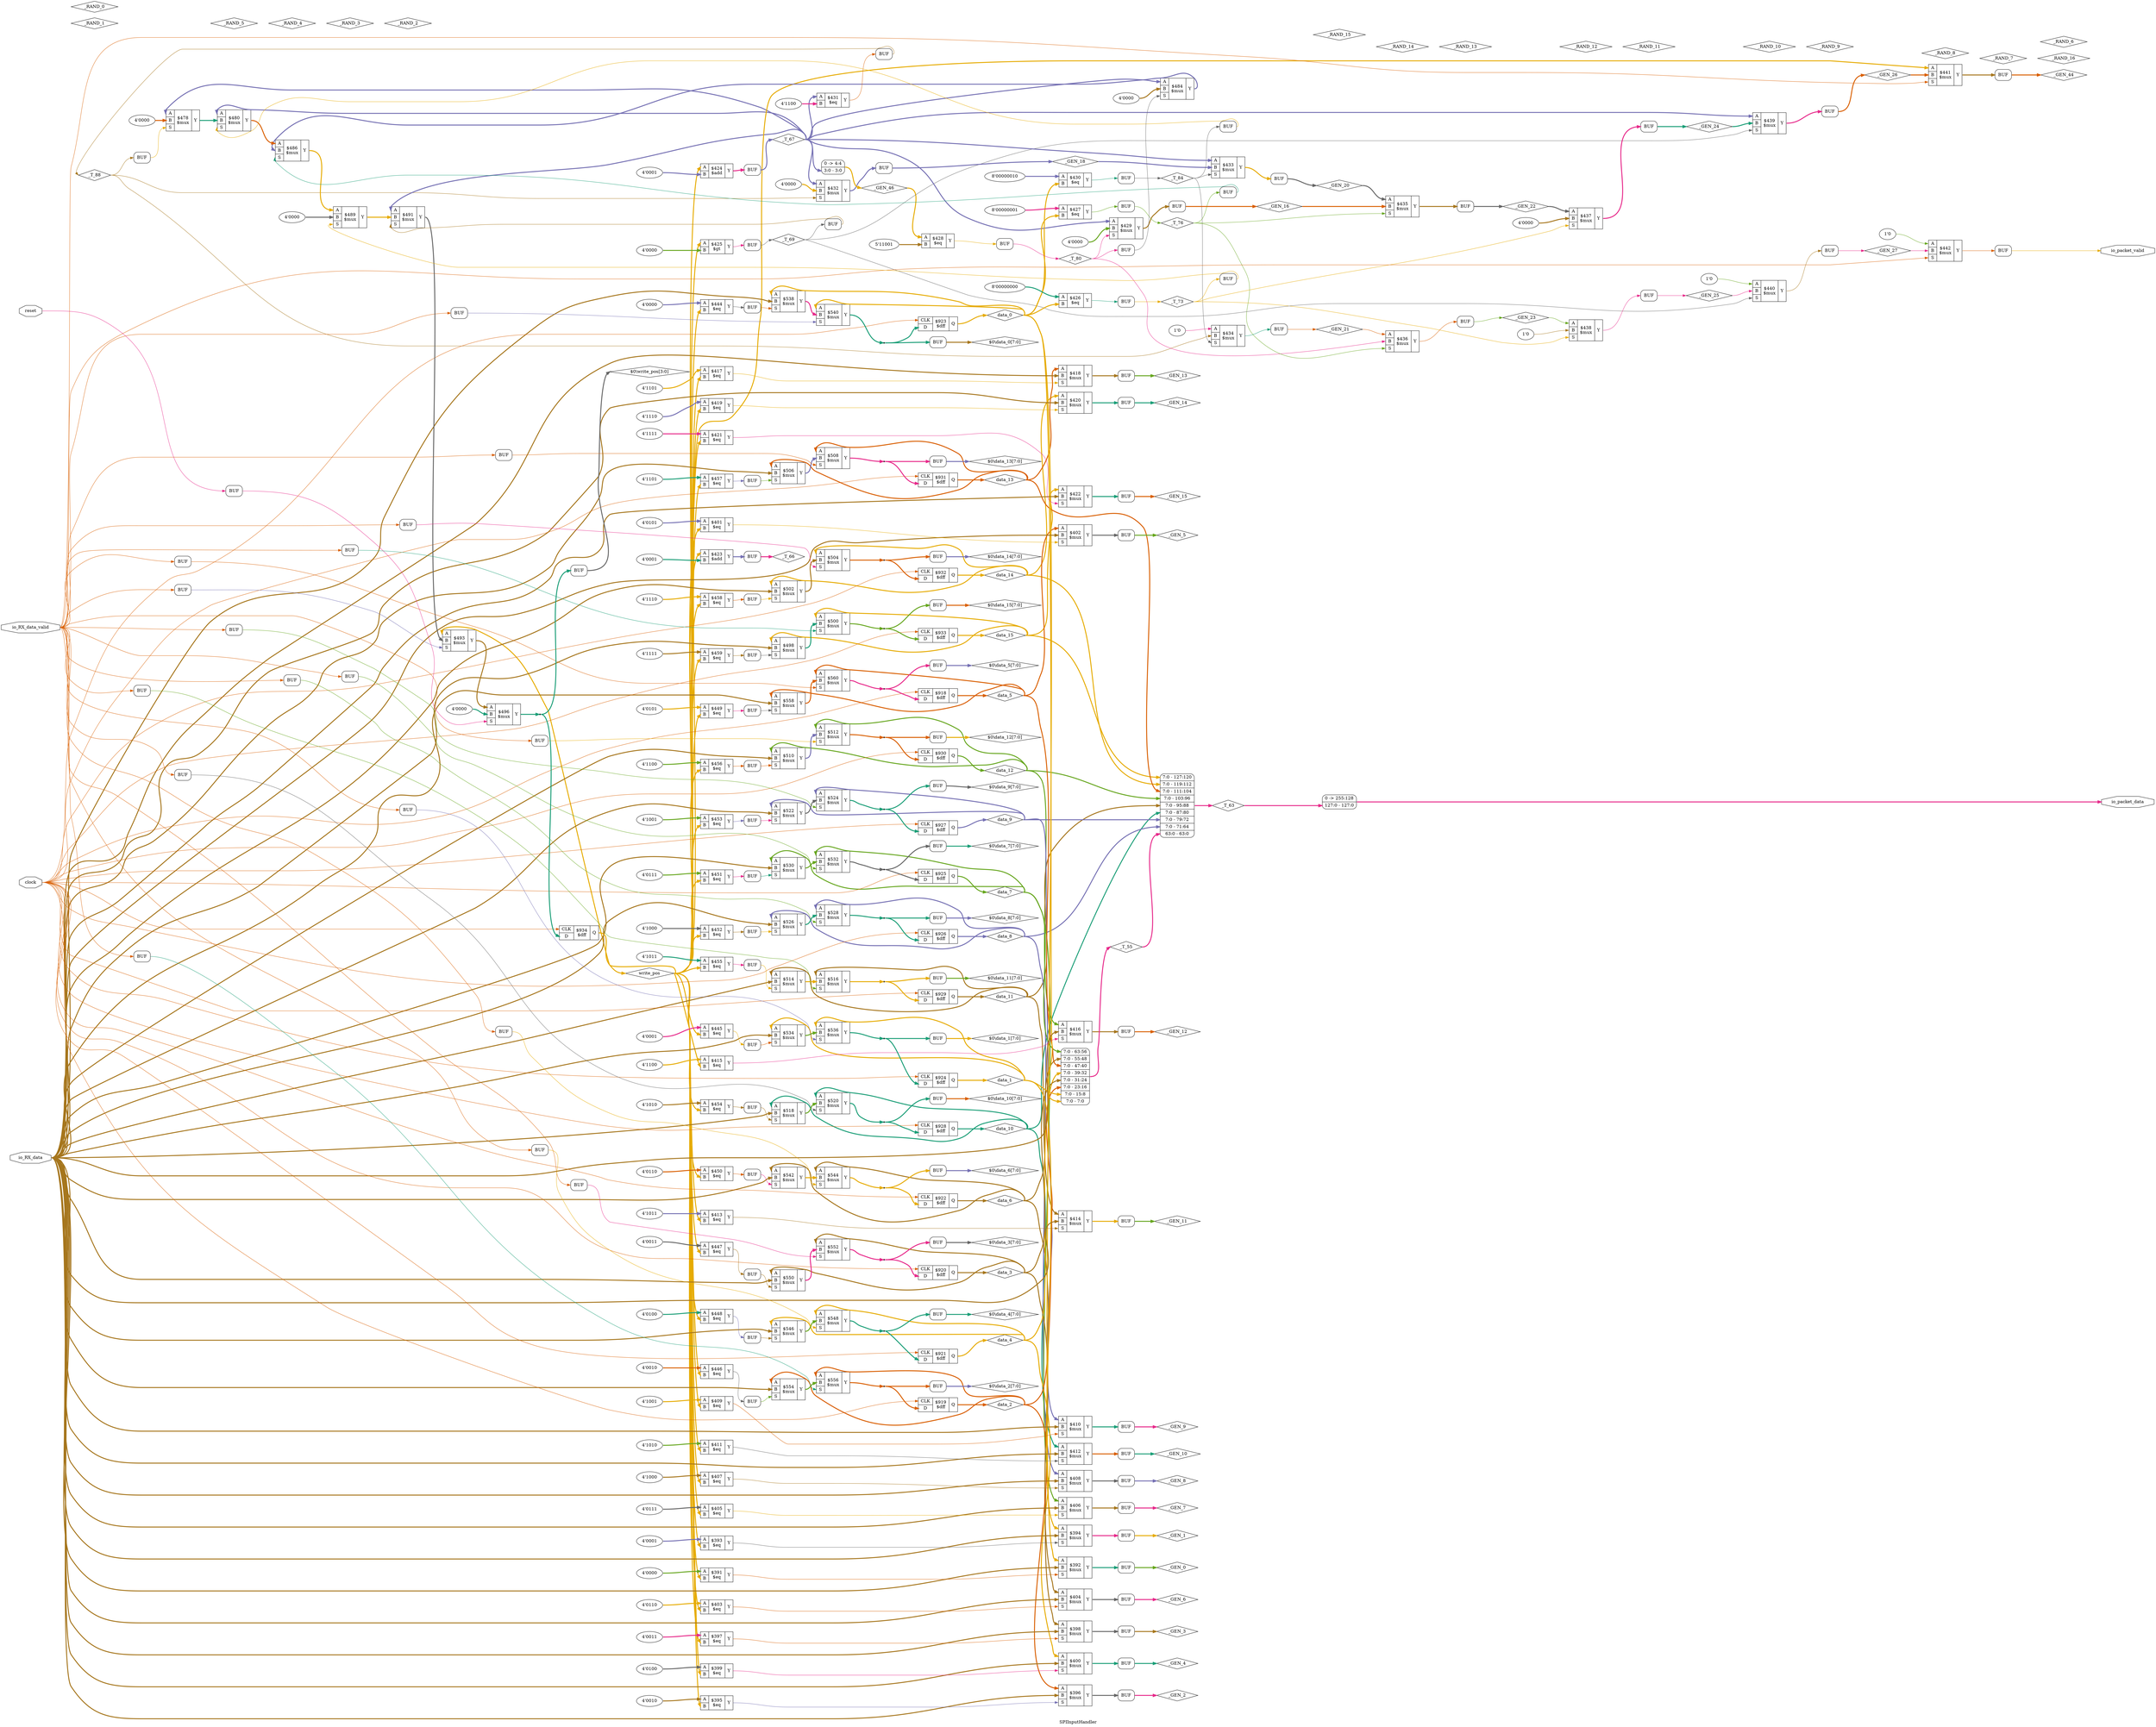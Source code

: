 digraph "SPIInputHandler" {
label="SPIInputHandler";
rankdir="LR";
remincross=true;
n166 [ shape=diamond, label="_GEN_44", color="black", fontcolor="black" ];
n167 [ shape=diamond, label="_GEN_27", color="black", fontcolor="black" ];
n168 [ shape=diamond, label="_GEN_26", color="black", fontcolor="black" ];
n169 [ shape=diamond, label="_GEN_25", color="black", fontcolor="black" ];
n170 [ shape=diamond, label="_GEN_24", color="black", fontcolor="black" ];
n171 [ shape=diamond, label="_GEN_23", color="black", fontcolor="black" ];
n172 [ shape=diamond, label="_GEN_22", color="black", fontcolor="black" ];
n173 [ shape=diamond, label="_GEN_21", color="black", fontcolor="black" ];
n174 [ shape=diamond, label="_GEN_20", color="black", fontcolor="black" ];
n175 [ shape=diamond, label="_GEN_18", color="black", fontcolor="black" ];
n176 [ shape=diamond, label="_T_88", color="black", fontcolor="black" ];
n177 [ shape=diamond, label="_T_84", color="black", fontcolor="black" ];
n178 [ shape=diamond, label="_GEN_16", color="black", fontcolor="black" ];
n179 [ shape=diamond, label="_T_80", color="black", fontcolor="black" ];
n180 [ shape=diamond, label="_GEN_46", color="black", fontcolor="black" ];
n181 [ shape=diamond, label="_T_76", color="black", fontcolor="black" ];
n182 [ shape=diamond, label="_T_73", color="black", fontcolor="black" ];
n183 [ shape=diamond, label="_T_69", color="black", fontcolor="black" ];
n184 [ shape=diamond, label="_T_67", color="black", fontcolor="black" ];
n185 [ shape=diamond, label="_T_66", color="black", fontcolor="black" ];
n186 [ shape=diamond, label="_GEN_15", color="black", fontcolor="black" ];
n187 [ shape=diamond, label="_GEN_14", color="black", fontcolor="black" ];
n188 [ shape=diamond, label="_GEN_13", color="black", fontcolor="black" ];
n189 [ shape=diamond, label="_GEN_12", color="black", fontcolor="black" ];
n190 [ shape=diamond, label="_GEN_11", color="black", fontcolor="black" ];
n191 [ shape=diamond, label="_GEN_10", color="black", fontcolor="black" ];
n192 [ shape=diamond, label="_GEN_9", color="black", fontcolor="black" ];
n193 [ shape=diamond, label="_GEN_8", color="black", fontcolor="black" ];
n194 [ shape=diamond, label="_GEN_7", color="black", fontcolor="black" ];
n195 [ shape=diamond, label="_GEN_6", color="black", fontcolor="black" ];
n196 [ shape=diamond, label="_GEN_5", color="black", fontcolor="black" ];
n197 [ shape=diamond, label="_GEN_4", color="black", fontcolor="black" ];
n198 [ shape=diamond, label="_GEN_3", color="black", fontcolor="black" ];
n199 [ shape=diamond, label="_GEN_2", color="black", fontcolor="black" ];
n200 [ shape=diamond, label="_GEN_1", color="black", fontcolor="black" ];
n201 [ shape=diamond, label="_GEN_0", color="black", fontcolor="black" ];
n202 [ shape=diamond, label="_T_63", color="black", fontcolor="black" ];
n203 [ shape=diamond, label="_T_55", color="black", fontcolor="black" ];
n204 [ shape=diamond, label="_RAND_16", color="black", fontcolor="black" ];
n205 [ shape=diamond, label="write_pos", color="black", fontcolor="black" ];
n206 [ shape=diamond, label="_RAND_15", color="black", fontcolor="black" ];
n207 [ shape=diamond, label="data_15", color="black", fontcolor="black" ];
n208 [ shape=diamond, label="_RAND_14", color="black", fontcolor="black" ];
n209 [ shape=diamond, label="data_14", color="black", fontcolor="black" ];
n210 [ shape=diamond, label="_RAND_13", color="black", fontcolor="black" ];
n211 [ shape=diamond, label="data_13", color="black", fontcolor="black" ];
n212 [ shape=diamond, label="_RAND_12", color="black", fontcolor="black" ];
n213 [ shape=diamond, label="data_12", color="black", fontcolor="black" ];
n214 [ shape=diamond, label="_RAND_11", color="black", fontcolor="black" ];
n215 [ shape=diamond, label="data_11", color="black", fontcolor="black" ];
n216 [ shape=diamond, label="_RAND_10", color="black", fontcolor="black" ];
n217 [ shape=diamond, label="data_10", color="black", fontcolor="black" ];
n218 [ shape=diamond, label="_RAND_9", color="black", fontcolor="black" ];
n219 [ shape=diamond, label="data_9", color="black", fontcolor="black" ];
n220 [ shape=diamond, label="_RAND_8", color="black", fontcolor="black" ];
n221 [ shape=diamond, label="data_8", color="black", fontcolor="black" ];
n222 [ shape=diamond, label="_RAND_7", color="black", fontcolor="black" ];
n223 [ shape=diamond, label="data_7", color="black", fontcolor="black" ];
n224 [ shape=diamond, label="_RAND_6", color="black", fontcolor="black" ];
n225 [ shape=diamond, label="data_6", color="black", fontcolor="black" ];
n226 [ shape=diamond, label="_RAND_5", color="black", fontcolor="black" ];
n227 [ shape=diamond, label="data_5", color="black", fontcolor="black" ];
n228 [ shape=diamond, label="_RAND_4", color="black", fontcolor="black" ];
n229 [ shape=diamond, label="data_4", color="black", fontcolor="black" ];
n230 [ shape=diamond, label="_RAND_3", color="black", fontcolor="black" ];
n231 [ shape=diamond, label="data_3", color="black", fontcolor="black" ];
n232 [ shape=diamond, label="_RAND_2", color="black", fontcolor="black" ];
n233 [ shape=diamond, label="data_2", color="black", fontcolor="black" ];
n234 [ shape=diamond, label="_RAND_1", color="black", fontcolor="black" ];
n235 [ shape=diamond, label="data_1", color="black", fontcolor="black" ];
n236 [ shape=diamond, label="_RAND_0", color="black", fontcolor="black" ];
n237 [ shape=diamond, label="data_0", color="black", fontcolor="black" ];
n238 [ shape=octagon, label="io_RX_data_valid", color="black", fontcolor="black" ];
n239 [ shape=octagon, label="io_RX_data", color="black", fontcolor="black" ];
n240 [ shape=octagon, label="io_packet_data", color="black", fontcolor="black" ];
n241 [ shape=octagon, label="io_packet_valid", color="black", fontcolor="black" ];
n242 [ shape=octagon, label="reset", color="black", fontcolor="black" ];
n243 [ shape=octagon, label="clock", color="black", fontcolor="black" ];
{ rank="source"; n238; n239; n242; n243;}
{ rank="sink"; n240; n241;}
c247 [ shape=record, label="{{<p244> CLK|<p245> D}|$934\n$dff|{<p246> Q}}" ];
c248 [ shape=record, label="{{<p244> CLK|<p245> D}|$933\n$dff|{<p246> Q}}" ];
c249 [ shape=record, label="{{<p244> CLK|<p245> D}|$932\n$dff|{<p246> Q}}" ];
c250 [ shape=record, label="{{<p244> CLK|<p245> D}|$931\n$dff|{<p246> Q}}" ];
c251 [ shape=record, label="{{<p244> CLK|<p245> D}|$930\n$dff|{<p246> Q}}" ];
c252 [ shape=record, label="{{<p244> CLK|<p245> D}|$929\n$dff|{<p246> Q}}" ];
c253 [ shape=record, label="{{<p244> CLK|<p245> D}|$928\n$dff|{<p246> Q}}" ];
c254 [ shape=record, label="{{<p244> CLK|<p245> D}|$927\n$dff|{<p246> Q}}" ];
c255 [ shape=record, label="{{<p244> CLK|<p245> D}|$926\n$dff|{<p246> Q}}" ];
c256 [ shape=record, label="{{<p244> CLK|<p245> D}|$925\n$dff|{<p246> Q}}" ];
c257 [ shape=record, label="{{<p244> CLK|<p245> D}|$924\n$dff|{<p246> Q}}" ];
c258 [ shape=record, label="{{<p244> CLK|<p245> D}|$923\n$dff|{<p246> Q}}" ];
c259 [ shape=record, label="{{<p244> CLK|<p245> D}|$922\n$dff|{<p246> Q}}" ];
c260 [ shape=record, label="{{<p244> CLK|<p245> D}|$921\n$dff|{<p246> Q}}" ];
c261 [ shape=record, label="{{<p244> CLK|<p245> D}|$920\n$dff|{<p246> Q}}" ];
c262 [ shape=record, label="{{<p244> CLK|<p245> D}|$919\n$dff|{<p246> Q}}" ];
c263 [ shape=record, label="{{<p244> CLK|<p245> D}|$918\n$dff|{<p246> Q}}" ];
c268 [ shape=record, label="{{<p264> A|<p265> B|<p266> S}|$560\n$mux|{<p267> Y}}" ];
c269 [ shape=record, label="{{<p264> A|<p265> B|<p266> S}|$558\n$mux|{<p267> Y}}" ];
c270 [ shape=record, label="{{<p264> A|<p265> B|<p266> S}|$556\n$mux|{<p267> Y}}" ];
c271 [ shape=record, label="{{<p264> A|<p265> B|<p266> S}|$554\n$mux|{<p267> Y}}" ];
c272 [ shape=record, label="{{<p264> A|<p265> B|<p266> S}|$552\n$mux|{<p267> Y}}" ];
c273 [ shape=record, label="{{<p264> A|<p265> B|<p266> S}|$550\n$mux|{<p267> Y}}" ];
c274 [ shape=record, label="{{<p264> A|<p265> B|<p266> S}|$548\n$mux|{<p267> Y}}" ];
c275 [ shape=record, label="{{<p264> A|<p265> B|<p266> S}|$546\n$mux|{<p267> Y}}" ];
c276 [ shape=record, label="{{<p264> A|<p265> B|<p266> S}|$544\n$mux|{<p267> Y}}" ];
c277 [ shape=record, label="{{<p264> A|<p265> B|<p266> S}|$542\n$mux|{<p267> Y}}" ];
c278 [ shape=record, label="{{<p264> A|<p265> B|<p266> S}|$540\n$mux|{<p267> Y}}" ];
c279 [ shape=record, label="{{<p264> A|<p265> B|<p266> S}|$538\n$mux|{<p267> Y}}" ];
c280 [ shape=record, label="{{<p264> A|<p265> B|<p266> S}|$536\n$mux|{<p267> Y}}" ];
c281 [ shape=record, label="{{<p264> A|<p265> B|<p266> S}|$534\n$mux|{<p267> Y}}" ];
c282 [ shape=record, label="{{<p264> A|<p265> B|<p266> S}|$532\n$mux|{<p267> Y}}" ];
c283 [ shape=record, label="{{<p264> A|<p265> B|<p266> S}|$530\n$mux|{<p267> Y}}" ];
c284 [ shape=record, label="{{<p264> A|<p265> B|<p266> S}|$528\n$mux|{<p267> Y}}" ];
c285 [ shape=record, label="{{<p264> A|<p265> B|<p266> S}|$526\n$mux|{<p267> Y}}" ];
c286 [ shape=record, label="{{<p264> A|<p265> B|<p266> S}|$524\n$mux|{<p267> Y}}" ];
c287 [ shape=record, label="{{<p264> A|<p265> B|<p266> S}|$522\n$mux|{<p267> Y}}" ];
c288 [ shape=record, label="{{<p264> A|<p265> B|<p266> S}|$520\n$mux|{<p267> Y}}" ];
c289 [ shape=record, label="{{<p264> A|<p265> B|<p266> S}|$518\n$mux|{<p267> Y}}" ];
c290 [ shape=record, label="{{<p264> A|<p265> B|<p266> S}|$516\n$mux|{<p267> Y}}" ];
c291 [ shape=record, label="{{<p264> A|<p265> B|<p266> S}|$514\n$mux|{<p267> Y}}" ];
c292 [ shape=record, label="{{<p264> A|<p265> B|<p266> S}|$512\n$mux|{<p267> Y}}" ];
c293 [ shape=record, label="{{<p264> A|<p265> B|<p266> S}|$510\n$mux|{<p267> Y}}" ];
c294 [ shape=record, label="{{<p264> A|<p265> B|<p266> S}|$508\n$mux|{<p267> Y}}" ];
c295 [ shape=record, label="{{<p264> A|<p265> B|<p266> S}|$506\n$mux|{<p267> Y}}" ];
c296 [ shape=record, label="{{<p264> A|<p265> B|<p266> S}|$504\n$mux|{<p267> Y}}" ];
c297 [ shape=record, label="{{<p264> A|<p265> B|<p266> S}|$502\n$mux|{<p267> Y}}" ];
c298 [ shape=record, label="{{<p264> A|<p265> B|<p266> S}|$500\n$mux|{<p267> Y}}" ];
c299 [ shape=record, label="{{<p264> A|<p265> B|<p266> S}|$498\n$mux|{<p267> Y}}" ];
v0 [ label="4'0000" ];
c300 [ shape=record, label="{{<p264> A|<p265> B|<p266> S}|$496\n$mux|{<p267> Y}}" ];
c301 [ shape=record, label="{{<p264> A|<p265> B|<p266> S}|$493\n$mux|{<p267> Y}}" ];
c302 [ shape=record, label="{{<p264> A|<p265> B|<p266> S}|$491\n$mux|{<p267> Y}}" ];
v1 [ label="4'0000" ];
c303 [ shape=record, label="{{<p264> A|<p265> B|<p266> S}|$489\n$mux|{<p267> Y}}" ];
c304 [ shape=record, label="{{<p264> A|<p265> B|<p266> S}|$486\n$mux|{<p267> Y}}" ];
v2 [ label="4'0000" ];
c305 [ shape=record, label="{{<p264> A|<p265> B|<p266> S}|$484\n$mux|{<p267> Y}}" ];
c306 [ shape=record, label="{{<p264> A|<p265> B|<p266> S}|$480\n$mux|{<p267> Y}}" ];
v3 [ label="4'0000" ];
c307 [ shape=record, label="{{<p264> A|<p265> B|<p266> S}|$478\n$mux|{<p267> Y}}" ];
v4 [ label="4'1111" ];
c308 [ shape=record, label="{{<p264> A|<p265> B}|$459\n$eq|{<p267> Y}}" ];
v5 [ label="4'1110" ];
c309 [ shape=record, label="{{<p264> A|<p265> B}|$458\n$eq|{<p267> Y}}" ];
v6 [ label="4'1101" ];
c310 [ shape=record, label="{{<p264> A|<p265> B}|$457\n$eq|{<p267> Y}}" ];
v7 [ label="4'1100" ];
c311 [ shape=record, label="{{<p264> A|<p265> B}|$456\n$eq|{<p267> Y}}" ];
v8 [ label="4'1011" ];
c312 [ shape=record, label="{{<p264> A|<p265> B}|$455\n$eq|{<p267> Y}}" ];
v9 [ label="4'1010" ];
c313 [ shape=record, label="{{<p264> A|<p265> B}|$454\n$eq|{<p267> Y}}" ];
v10 [ label="4'1001" ];
c314 [ shape=record, label="{{<p264> A|<p265> B}|$453\n$eq|{<p267> Y}}" ];
v11 [ label="4'1000" ];
c315 [ shape=record, label="{{<p264> A|<p265> B}|$452\n$eq|{<p267> Y}}" ];
v12 [ label="4'0111" ];
c316 [ shape=record, label="{{<p264> A|<p265> B}|$451\n$eq|{<p267> Y}}" ];
v13 [ label="4'0110" ];
c317 [ shape=record, label="{{<p264> A|<p265> B}|$450\n$eq|{<p267> Y}}" ];
v14 [ label="4'0101" ];
c318 [ shape=record, label="{{<p264> A|<p265> B}|$449\n$eq|{<p267> Y}}" ];
v15 [ label="4'0100" ];
c319 [ shape=record, label="{{<p264> A|<p265> B}|$448\n$eq|{<p267> Y}}" ];
v16 [ label="4'0011" ];
c320 [ shape=record, label="{{<p264> A|<p265> B}|$447\n$eq|{<p267> Y}}" ];
v17 [ label="4'0010" ];
c321 [ shape=record, label="{{<p264> A|<p265> B}|$446\n$eq|{<p267> Y}}" ];
v18 [ label="4'0001" ];
c322 [ shape=record, label="{{<p264> A|<p265> B}|$445\n$eq|{<p267> Y}}" ];
v19 [ label="4'0000" ];
c323 [ shape=record, label="{{<p264> A|<p265> B}|$444\n$eq|{<p267> Y}}" ];
v20 [ label="1'0" ];
c324 [ shape=record, label="{{<p264> A|<p265> B|<p266> S}|$442\n$mux|{<p267> Y}}" ];
c325 [ shape=record, label="{{<p264> A|<p265> B|<p266> S}|$441\n$mux|{<p267> Y}}" ];
v21 [ label="1'0" ];
c326 [ shape=record, label="{{<p264> A|<p265> B|<p266> S}|$440\n$mux|{<p267> Y}}" ];
c327 [ shape=record, label="{{<p264> A|<p265> B|<p266> S}|$439\n$mux|{<p267> Y}}" ];
v22 [ label="1'0" ];
c328 [ shape=record, label="{{<p264> A|<p265> B|<p266> S}|$438\n$mux|{<p267> Y}}" ];
v23 [ label="4'0000" ];
c329 [ shape=record, label="{{<p264> A|<p265> B|<p266> S}|$437\n$mux|{<p267> Y}}" ];
c330 [ shape=record, label="{{<p264> A|<p265> B|<p266> S}|$436\n$mux|{<p267> Y}}" ];
c331 [ shape=record, label="{{<p264> A|<p265> B|<p266> S}|$435\n$mux|{<p267> Y}}" ];
v24 [ label="1'0" ];
c332 [ shape=record, label="{{<p264> A|<p265> B|<p266> S}|$434\n$mux|{<p267> Y}}" ];
c333 [ shape=record, label="{{<p264> A|<p265> B|<p266> S}|$433\n$mux|{<p267> Y}}" ];
v25 [ label="4'0000" ];
c334 [ shape=record, label="{{<p264> A|<p265> B|<p266> S}|$432\n$mux|{<p267> Y}}" ];
v26 [ label="4'1100" ];
c335 [ shape=record, label="{{<p264> A|<p265> B}|$431\n$eq|{<p267> Y}}" ];
v27 [ label="8'00000010" ];
c336 [ shape=record, label="{{<p264> A|<p265> B}|$430\n$eq|{<p267> Y}}" ];
v28 [ label="4'0000" ];
c337 [ shape=record, label="{{<p264> A|<p265> B|<p266> S}|$429\n$mux|{<p267> Y}}" ];
v29 [ label="5'11001" ];
c338 [ shape=record, label="{{<p264> A|<p265> B}|$428\n$eq|{<p267> Y}}" ];
v30 [ label="8'00000001" ];
c339 [ shape=record, label="{{<p264> A|<p265> B}|$427\n$eq|{<p267> Y}}" ];
v31 [ label="8'00000000" ];
c340 [ shape=record, label="{{<p264> A|<p265> B}|$426\n$eq|{<p267> Y}}" ];
v32 [ label="4'0000" ];
c341 [ shape=record, label="{{<p264> A|<p265> B}|$425\n$gt|{<p267> Y}}" ];
v33 [ label="4'0001" ];
c342 [ shape=record, label="{{<p264> A|<p265> B}|$424\n$add|{<p267> Y}}" ];
v34 [ label="4'0001" ];
c343 [ shape=record, label="{{<p264> A|<p265> B}|$423\n$add|{<p267> Y}}" ];
c344 [ shape=record, label="{{<p264> A|<p265> B|<p266> S}|$422\n$mux|{<p267> Y}}" ];
v35 [ label="4'1111" ];
c345 [ shape=record, label="{{<p264> A|<p265> B}|$421\n$eq|{<p267> Y}}" ];
c346 [ shape=record, label="{{<p264> A|<p265> B|<p266> S}|$420\n$mux|{<p267> Y}}" ];
v36 [ label="4'1110" ];
c347 [ shape=record, label="{{<p264> A|<p265> B}|$419\n$eq|{<p267> Y}}" ];
c348 [ shape=record, label="{{<p264> A|<p265> B|<p266> S}|$418\n$mux|{<p267> Y}}" ];
v37 [ label="4'1101" ];
c349 [ shape=record, label="{{<p264> A|<p265> B}|$417\n$eq|{<p267> Y}}" ];
c350 [ shape=record, label="{{<p264> A|<p265> B|<p266> S}|$416\n$mux|{<p267> Y}}" ];
v38 [ label="4'1100" ];
c351 [ shape=record, label="{{<p264> A|<p265> B}|$415\n$eq|{<p267> Y}}" ];
c352 [ shape=record, label="{{<p264> A|<p265> B|<p266> S}|$414\n$mux|{<p267> Y}}" ];
v39 [ label="4'1011" ];
c353 [ shape=record, label="{{<p264> A|<p265> B}|$413\n$eq|{<p267> Y}}" ];
c354 [ shape=record, label="{{<p264> A|<p265> B|<p266> S}|$412\n$mux|{<p267> Y}}" ];
v40 [ label="4'1010" ];
c355 [ shape=record, label="{{<p264> A|<p265> B}|$411\n$eq|{<p267> Y}}" ];
c356 [ shape=record, label="{{<p264> A|<p265> B|<p266> S}|$410\n$mux|{<p267> Y}}" ];
v41 [ label="4'1001" ];
c357 [ shape=record, label="{{<p264> A|<p265> B}|$409\n$eq|{<p267> Y}}" ];
c358 [ shape=record, label="{{<p264> A|<p265> B|<p266> S}|$408\n$mux|{<p267> Y}}" ];
v42 [ label="4'1000" ];
c359 [ shape=record, label="{{<p264> A|<p265> B}|$407\n$eq|{<p267> Y}}" ];
c360 [ shape=record, label="{{<p264> A|<p265> B|<p266> S}|$406\n$mux|{<p267> Y}}" ];
v43 [ label="4'0111" ];
c361 [ shape=record, label="{{<p264> A|<p265> B}|$405\n$eq|{<p267> Y}}" ];
c362 [ shape=record, label="{{<p264> A|<p265> B|<p266> S}|$404\n$mux|{<p267> Y}}" ];
v44 [ label="4'0110" ];
c363 [ shape=record, label="{{<p264> A|<p265> B}|$403\n$eq|{<p267> Y}}" ];
c364 [ shape=record, label="{{<p264> A|<p265> B|<p266> S}|$402\n$mux|{<p267> Y}}" ];
v45 [ label="4'0101" ];
c365 [ shape=record, label="{{<p264> A|<p265> B}|$401\n$eq|{<p267> Y}}" ];
c366 [ shape=record, label="{{<p264> A|<p265> B|<p266> S}|$400\n$mux|{<p267> Y}}" ];
v46 [ label="4'0100" ];
c367 [ shape=record, label="{{<p264> A|<p265> B}|$399\n$eq|{<p267> Y}}" ];
c368 [ shape=record, label="{{<p264> A|<p265> B|<p266> S}|$398\n$mux|{<p267> Y}}" ];
v47 [ label="4'0011" ];
c369 [ shape=record, label="{{<p264> A|<p265> B}|$397\n$eq|{<p267> Y}}" ];
c370 [ shape=record, label="{{<p264> A|<p265> B|<p266> S}|$396\n$mux|{<p267> Y}}" ];
v48 [ label="4'0010" ];
c371 [ shape=record, label="{{<p264> A|<p265> B}|$395\n$eq|{<p267> Y}}" ];
c372 [ shape=record, label="{{<p264> A|<p265> B|<p266> S}|$394\n$mux|{<p267> Y}}" ];
v49 [ label="4'0001" ];
c373 [ shape=record, label="{{<p264> A|<p265> B}|$393\n$eq|{<p267> Y}}" ];
c374 [ shape=record, label="{{<p264> A|<p265> B|<p266> S}|$392\n$mux|{<p267> Y}}" ];
v50 [ label="4'0000" ];
c375 [ shape=record, label="{{<p264> A|<p265> B}|$391\n$eq|{<p267> Y}}" ];
x51 [ shape=record, style=rounded, label="<s7> 7:0 - 63:56 |<s6> 7:0 - 55:48 |<s5> 7:0 - 47:40 |<s4> 7:0 - 39:32 |<s3> 7:0 - 31:24 |<s2> 7:0 - 23:16 |<s1> 7:0 - 15:8 |<s0> 7:0 - 7:0 " ];
x52 [ shape=record, style=rounded, label="<s8> 7:0 - 127:120 |<s7> 7:0 - 119:112 |<s6> 7:0 - 111:104 |<s5> 7:0 - 103:96 |<s4> 7:0 - 95:88 |<s3> 7:0 - 87:80 |<s2> 7:0 - 79:72 |<s1> 7:0 - 71:64 |<s0> 63:0 - 63:0 " ];
x53 [shape=box, style=rounded, label="BUF"];
x54 [shape=box, style=rounded, label="BUF"];
x55 [shape=box, style=rounded, label="BUF"];
x56 [shape=box, style=rounded, label="BUF"];
x57 [shape=box, style=rounded, label="BUF"];
x58 [shape=box, style=rounded, label="BUF"];
x59 [shape=box, style=rounded, label="BUF"];
x60 [shape=box, style=rounded, label="BUF"];
x61 [shape=box, style=rounded, label="BUF"];
x62 [shape=box, style=rounded, label="BUF"];
x63 [shape=box, style=rounded, label="BUF"];
x64 [shape=box, style=rounded, label="BUF"];
x65 [shape=box, style=rounded, label="BUF"];
x66 [shape=box, style=rounded, label="BUF"];
x67 [shape=box, style=rounded, label="BUF"];
x68 [shape=box, style=rounded, label="BUF"];
x69 [shape=box, style=rounded, label="BUF"];
x70 [shape=box, style=rounded, label="BUF"];
x71 [shape=box, style=rounded, label="BUF"];
x72 [shape=box, style=rounded, label="BUF"];
x73 [shape=box, style=rounded, label="BUF"];
x74 [ shape=record, style=rounded, label="0 -&gt; 4:4 |<s0> 3:0 - 3:0 " ];
x75 [shape=box, style=rounded, label="BUF"];
x76 [shape=box, style=rounded, label="BUF"];
x77 [shape=box, style=rounded, label="BUF"];
x78 [shape=box, style=rounded, label="BUF"];
x79 [shape=box, style=rounded, label="BUF"];
x80 [shape=box, style=rounded, label="BUF"];
x81 [shape=box, style=rounded, label="BUF"];
x82 [shape=box, style=rounded, label="BUF"];
x83 [shape=box, style=rounded, label="BUF"];
x84 [shape=box, style=rounded, label="BUF"];
x85 [shape=box, style=rounded, label="BUF"];
x86 [shape=box, style=rounded, label="BUF"];
x87 [shape=box, style=rounded, label="BUF"];
x88 [shape=box, style=rounded, label="BUF"];
x89 [shape=box, style=rounded, label="BUF"];
x90 [ shape=record, style=rounded, label="0 -&gt; 255:128 |<s0> 127:0 - 127:0 " ];
x91 [shape=box, style=rounded, label="BUF"];
x92 [shape=box, style=rounded, label="BUF"];
x93 [shape=box, style=rounded, label="BUF"];
x94 [shape=box, style=rounded, label="BUF"];
x95 [shape=box, style=rounded, label="BUF"];
x96 [shape=box, style=rounded, label="BUF"];
x97 [shape=box, style=rounded, label="BUF"];
x98 [shape=box, style=rounded, label="BUF"];
x99 [shape=box, style=rounded, label="BUF"];
x100 [shape=box, style=rounded, label="BUF"];
x101 [shape=box, style=rounded, label="BUF"];
x102 [shape=box, style=rounded, label="BUF"];
x103 [shape=box, style=rounded, label="BUF"];
x104 [shape=box, style=rounded, label="BUF"];
x105 [shape=box, style=rounded, label="BUF"];
x106 [shape=box, style=rounded, label="BUF"];
x107 [shape=box, style=rounded, label="BUF"];
x108 [shape=box, style=rounded, label="BUF"];
x109 [shape=box, style=rounded, label="BUF"];
x110 [shape=box, style=rounded, label="BUF"];
x111 [shape=box, style=rounded, label="BUF"];
x112 [shape=box, style=rounded, label="BUF"];
x113 [shape=box, style=rounded, label="BUF"];
x114 [shape=box, style=rounded, label="BUF"];
x115 [shape=box, style=rounded, label="BUF"];
x116 [shape=box, style=rounded, label="BUF"];
x117 [shape=box, style=rounded, label="BUF"];
x118 [shape=box, style=rounded, label="BUF"];
x119 [shape=box, style=rounded, label="BUF"];
x120 [shape=box, style=rounded, label="BUF"];
x121 [shape=box, style=rounded, label="BUF"];
x122 [shape=box, style=rounded, label="BUF"];
x123 [shape=box, style=rounded, label="BUF"];
x124 [shape=box, style=rounded, label="BUF"];
x125 [shape=box, style=rounded, label="BUF"];
x126 [shape=box, style=rounded, label="BUF"];
x127 [shape=box, style=rounded, label="BUF"];
x128 [shape=box, style=rounded, label="BUF"];
x129 [shape=box, style=rounded, label="BUF"];
x130 [shape=box, style=rounded, label="BUF"];
x131 [shape=box, style=rounded, label="BUF"];
x132 [shape=box, style=rounded, label="BUF"];
x133 [shape=box, style=rounded, label="BUF"];
x134 [shape=box, style=rounded, label="BUF"];
x135 [shape=box, style=rounded, label="BUF"];
x136 [shape=box, style=rounded, label="BUF"];
x137 [shape=box, style=rounded, label="BUF"];
x138 [shape=box, style=rounded, label="BUF"];
x139 [shape=box, style=rounded, label="BUF"];
x140 [shape=box, style=rounded, label="BUF"];
x141 [shape=box, style=rounded, label="BUF"];
x142 [shape=box, style=rounded, label="BUF"];
x143 [shape=box, style=rounded, label="BUF"];
x144 [shape=box, style=rounded, label="BUF"];
x145 [shape=box, style=rounded, label="BUF"];
x146 [shape=box, style=rounded, label="BUF"];
x147 [shape=box, style=rounded, label="BUF"];
n1 [ shape=point ];
c268:p267:e -> n1:w [colorscheme="dark28", color="4", fontcolor="4", style="setlinewidth(3)", label=""];
n1:e -> c263:p245:w [colorscheme="dark28", color="4", fontcolor="4", style="setlinewidth(3)", label=""];
n1:e -> x147:w:w [colorscheme="dark28", color="4", fontcolor="4", style="setlinewidth(3)", label=""];
x140:e:e -> c272:p266:w [colorscheme="dark28", color="4", fontcolor="4", label=""];
n100 [ shape=diamond, label="$0\\data_13[7:0]" ];
x108:e:e -> n100:w [colorscheme="dark28", color="3", fontcolor="3", style="setlinewidth(3)", label=""];
n101 [ shape=diamond, label="$0\\data_12[7:0]" ];
x111:e:e -> n101:w [colorscheme="dark28", color="6", fontcolor="6", style="setlinewidth(3)", label=""];
n102 [ shape=diamond, label="$0\\data_11[7:0]" ];
x114:e:e -> n102:w [colorscheme="dark28", color="5", fontcolor="5", style="setlinewidth(3)", label=""];
n103 [ shape=diamond, label="$0\\data_10[7:0]" ];
x117:e:e -> n103:w [colorscheme="dark28", color="2", fontcolor="2", style="setlinewidth(3)", label=""];
n104 [ shape=diamond, label="$0\\data_9[7:0]" ];
x120:e:e -> n104:w [colorscheme="dark28", color="8", fontcolor="8", style="setlinewidth(3)", label=""];
n105 [ shape=diamond, label="$0\\data_8[7:0]" ];
x123:e:e -> n105:w [colorscheme="dark28", color="3", fontcolor="3", style="setlinewidth(3)", label=""];
n106 [ shape=diamond, label="$0\\data_7[7:0]" ];
x126:e:e -> n106:w [colorscheme="dark28", color="1", fontcolor="1", style="setlinewidth(3)", label=""];
n107 [ shape=diamond, label="$0\\data_1[7:0]" ];
x129:e:e -> n107:w [colorscheme="dark28", color="6", fontcolor="6", style="setlinewidth(3)", label=""];
n108 [ shape=diamond, label="$0\\data_0[7:0]" ];
x132:e:e -> n108:w [colorscheme="dark28", color="7", fontcolor="7", style="setlinewidth(3)", label=""];
n109 [ shape=diamond, label="$0\\data_6[7:0]" ];
x135:e:e -> n109:w [colorscheme="dark28", color="3", fontcolor="3", style="setlinewidth(3)", label=""];
c273:p267:e -> c272:p265:w [colorscheme="dark28", color="4", fontcolor="4", style="setlinewidth(3)", label=""];
n110 [ shape=diamond, label="$0\\data_4[7:0]" ];
x138:e:e -> n110:w [colorscheme="dark28", color="1", fontcolor="1", style="setlinewidth(3)", label=""];
n111 [ shape=diamond, label="$0\\data_3[7:0]" ];
x141:e:e -> n111:w [colorscheme="dark28", color="8", fontcolor="8", style="setlinewidth(3)", label=""];
n112 [ shape=diamond, label="$0\\data_2[7:0]" ];
x144:e:e -> n112:w [colorscheme="dark28", color="3", fontcolor="3", style="setlinewidth(3)", label=""];
n113 [ shape=diamond, label="$0\\data_5[7:0]" ];
x147:e:e -> n113:w [colorscheme="dark28", color="3", fontcolor="3", style="setlinewidth(3)", label=""];
c324:p267:e -> x89:w:w [colorscheme="dark28", color="2", fontcolor="2", label=""];
c325:p267:e -> x88:w:w [colorscheme="dark28", color="7", fontcolor="7", style="setlinewidth(3)", label=""];
c326:p267:e -> x87:w:w [colorscheme="dark28", color="7", fontcolor="7", label=""];
c327:p267:e -> x86:w:w [colorscheme="dark28", color="4", fontcolor="4", style="setlinewidth(3)", label=""];
c328:p267:e -> x85:w:w [colorscheme="dark28", color="4", fontcolor="4", label=""];
c329:p267:e -> x84:w:w [colorscheme="dark28", color="4", fontcolor="4", style="setlinewidth(3)", label=""];
x139:e:e -> c273:p266:w [colorscheme="dark28", color="7", fontcolor="7", label=""];
c330:p267:e -> x83:w:w [colorscheme="dark28", color="2", fontcolor="2", label=""];
c331:p267:e -> x82:w:w [colorscheme="dark28", color="7", fontcolor="7", style="setlinewidth(3)", label=""];
c332:p267:e -> x81:w:w [colorscheme="dark28", color="1", fontcolor="1", label=""];
c333:p267:e -> x80:w:w [colorscheme="dark28", color="6", fontcolor="6", style="setlinewidth(3)", label=""];
c334:p267:e -> x79:w:w [colorscheme="dark28", color="3", fontcolor="3", style="setlinewidth(3)", label=""];
c335:p267:e -> x78:w:w [colorscheme="dark28", color="2", fontcolor="2", label=""];
c336:p267:e -> x77:w:w [colorscheme="dark28", color="1", fontcolor="1", label=""];
c337:p267:e -> x76:w:w [colorscheme="dark28", color="7", fontcolor="7", style="setlinewidth(3)", label=""];
c338:p267:e -> x75:w:w [colorscheme="dark28", color="6", fontcolor="6", label=""];
c339:p267:e -> x73:w:w [colorscheme="dark28", color="5", fontcolor="5", label=""];
n13 [ shape=point ];
c274:p267:e -> n13:w [colorscheme="dark28", color="1", fontcolor="1", style="setlinewidth(3)", label=""];
n13:e -> c260:p245:w [colorscheme="dark28", color="1", fontcolor="1", style="setlinewidth(3)", label=""];
n13:e -> x138:w:w [colorscheme="dark28", color="1", fontcolor="1", style="setlinewidth(3)", label=""];
c340:p267:e -> x72:w:w [colorscheme="dark28", color="1", fontcolor="1", label=""];
c341:p267:e -> x71:w:w [colorscheme="dark28", color="4", fontcolor="4", label=""];
c342:p267:e -> x70:w:w [colorscheme="dark28", color="4", fontcolor="4", style="setlinewidth(3)", label=""];
c343:p267:e -> x69:w:w [colorscheme="dark28", color="3", fontcolor="3", style="setlinewidth(3)", label=""];
c344:p267:e -> x68:w:w [colorscheme="dark28", color="1", fontcolor="1", style="setlinewidth(3)", label=""];
c345:p267:e -> c344:p266:w [colorscheme="dark28", color="4", fontcolor="4", label=""];
c346:p267:e -> x67:w:w [colorscheme="dark28", color="1", fontcolor="1", style="setlinewidth(3)", label=""];
c347:p267:e -> c346:p266:w [colorscheme="dark28", color="6", fontcolor="6", label=""];
c348:p267:e -> x66:w:w [colorscheme="dark28", color="7", fontcolor="7", style="setlinewidth(3)", label=""];
c349:p267:e -> c348:p266:w [colorscheme="dark28", color="6", fontcolor="6", label=""];
x137:e:e -> c274:p266:w [colorscheme="dark28", color="6", fontcolor="6", label=""];
c350:p267:e -> x65:w:w [colorscheme="dark28", color="7", fontcolor="7", style="setlinewidth(3)", label=""];
c351:p267:e -> c350:p266:w [colorscheme="dark28", color="4", fontcolor="4", label=""];
c352:p267:e -> x64:w:w [colorscheme="dark28", color="6", fontcolor="6", style="setlinewidth(3)", label=""];
c353:p267:e -> c352:p266:w [colorscheme="dark28", color="7", fontcolor="7", label=""];
c354:p267:e -> x63:w:w [colorscheme="dark28", color="2", fontcolor="2", style="setlinewidth(3)", label=""];
c355:p267:e -> c354:p266:w [colorscheme="dark28", color="8", fontcolor="8", label=""];
c356:p267:e -> x62:w:w [colorscheme="dark28", color="1", fontcolor="1", style="setlinewidth(3)", label=""];
c357:p267:e -> c356:p266:w [colorscheme="dark28", color="2", fontcolor="2", label=""];
c358:p267:e -> x61:w:w [colorscheme="dark28", color="8", fontcolor="8", style="setlinewidth(3)", label=""];
c359:p267:e -> c358:p266:w [colorscheme="dark28", color="7", fontcolor="7", label=""];
c275:p267:e -> c274:p265:w [colorscheme="dark28", color="5", fontcolor="5", style="setlinewidth(3)", label=""];
c360:p267:e -> x60:w:w [colorscheme="dark28", color="7", fontcolor="7", style="setlinewidth(3)", label=""];
c361:p267:e -> c360:p266:w [colorscheme="dark28", color="6", fontcolor="6", label=""];
c362:p267:e -> x59:w:w [colorscheme="dark28", color="8", fontcolor="8", style="setlinewidth(3)", label=""];
c363:p267:e -> c362:p266:w [colorscheme="dark28", color="2", fontcolor="2", label=""];
c364:p267:e -> x58:w:w [colorscheme="dark28", color="8", fontcolor="8", style="setlinewidth(3)", label=""];
c365:p267:e -> c364:p266:w [colorscheme="dark28", color="6", fontcolor="6", label=""];
c366:p267:e -> x57:w:w [colorscheme="dark28", color="1", fontcolor="1", style="setlinewidth(3)", label=""];
c367:p267:e -> c366:p266:w [colorscheme="dark28", color="4", fontcolor="4", label=""];
c368:p267:e -> x56:w:w [colorscheme="dark28", color="8", fontcolor="8", style="setlinewidth(3)", label=""];
c369:p267:e -> c368:p266:w [colorscheme="dark28", color="2", fontcolor="2", label=""];
x136:e:e -> c275:p266:w [colorscheme="dark28", color="7", fontcolor="7", label=""];
c370:p267:e -> x55:w:w [colorscheme="dark28", color="8", fontcolor="8", style="setlinewidth(3)", label=""];
c371:p267:e -> c370:p266:w [colorscheme="dark28", color="3", fontcolor="3", label=""];
c372:p267:e -> x54:w:w [colorscheme="dark28", color="4", fontcolor="4", style="setlinewidth(3)", label=""];
c373:p267:e -> c372:p266:w [colorscheme="dark28", color="8", fontcolor="8", label=""];
c374:p267:e -> x53:w:w [colorscheme="dark28", color="1", fontcolor="1", style="setlinewidth(3)", label=""];
c375:p267:e -> c374:p266:w [colorscheme="dark28", color="2", fontcolor="2", label=""];
x88:e:e -> n166:w [colorscheme="dark28", color="2", fontcolor="2", style="setlinewidth(3)", label=""];
x87:e:e -> n167:w [colorscheme="dark28", color="4", fontcolor="4", label=""];
n167:e -> c324:p265:w [colorscheme="dark28", color="4", fontcolor="4", label=""];
x86:e:e -> n168:w [colorscheme="dark28", color="2", fontcolor="2", style="setlinewidth(3)", label=""];
n168:e -> c325:p265:w [colorscheme="dark28", color="2", fontcolor="2", style="setlinewidth(3)", label=""];
x85:e:e -> n169:w [colorscheme="dark28", color="4", fontcolor="4", label=""];
n169:e -> c326:p265:w [colorscheme="dark28", color="4", fontcolor="4", label=""];
n17 [ shape=point ];
c276:p267:e -> n17:w [colorscheme="dark28", color="6", fontcolor="6", style="setlinewidth(3)", label=""];
n17:e -> c259:p245:w [colorscheme="dark28", color="6", fontcolor="6", style="setlinewidth(3)", label=""];
n17:e -> x135:w:w [colorscheme="dark28", color="6", fontcolor="6", style="setlinewidth(3)", label=""];
x84:e:e -> n170:w [colorscheme="dark28", color="1", fontcolor="1", style="setlinewidth(3)", label=""];
n170:e -> c327:p265:w [colorscheme="dark28", color="1", fontcolor="1", style="setlinewidth(3)", label=""];
x83:e:e -> n171:w [colorscheme="dark28", color="5", fontcolor="5", label=""];
n171:e -> c328:p264:w [colorscheme="dark28", color="5", fontcolor="5", label=""];
x82:e:e -> n172:w [colorscheme="dark28", color="8", fontcolor="8", style="setlinewidth(3)", label=""];
n172:e -> c329:p264:w [colorscheme="dark28", color="8", fontcolor="8", style="setlinewidth(3)", label=""];
x81:e:e -> n173:w [colorscheme="dark28", color="2", fontcolor="2", label=""];
n173:e -> c330:p264:w [colorscheme="dark28", color="2", fontcolor="2", label=""];
x80:e:e -> n174:w [colorscheme="dark28", color="8", fontcolor="8", style="setlinewidth(3)", label=""];
n174:e -> c331:p264:w [colorscheme="dark28", color="8", fontcolor="8", style="setlinewidth(3)", label=""];
x79:e:e -> n175:w [colorscheme="dark28", color="3", fontcolor="3", style="setlinewidth(3)", label=""];
n175:e -> c333:p265:w [colorscheme="dark28", color="3", fontcolor="3", style="setlinewidth(3)", label=""];
x78:e:e -> n176:w [colorscheme="dark28", color="7", fontcolor="7", label=""];
n176:e -> c332:p265:w [colorscheme="dark28", color="7", fontcolor="7", label=""];
n176:e -> c334:p266:w [colorscheme="dark28", color="7", fontcolor="7", label=""];
n176:e -> x91:w:w [colorscheme="dark28", color="7", fontcolor="7", label=""];
x77:e:e -> n177:w [colorscheme="dark28", color="8", fontcolor="8", label=""];
n177:e -> c332:p266:w [colorscheme="dark28", color="8", fontcolor="8", label=""];
n177:e -> c333:p266:w [colorscheme="dark28", color="8", fontcolor="8", label=""];
n177:e -> x92:w:w [colorscheme="dark28", color="8", fontcolor="8", label=""];
x76:e:e -> n178:w [colorscheme="dark28", color="2", fontcolor="2", style="setlinewidth(3)", label=""];
n178:e -> c331:p265:w [colorscheme="dark28", color="2", fontcolor="2", style="setlinewidth(3)", label=""];
x75:e:e -> n179:w [colorscheme="dark28", color="4", fontcolor="4", label=""];
n179:e -> c330:p265:w [colorscheme="dark28", color="4", fontcolor="4", label=""];
n179:e -> c337:p266:w [colorscheme="dark28", color="4", fontcolor="4", label=""];
n179:e -> x93:w:w [colorscheme="dark28", color="4", fontcolor="4", label=""];
x134:e:e -> c276:p266:w [colorscheme="dark28", color="6", fontcolor="6", label=""];
x74:e -> n180:w [colorscheme="dark28", color="6", fontcolor="6", style="setlinewidth(3)", label=""];
n180:e -> c338:p264:w [colorscheme="dark28", color="6", fontcolor="6", style="setlinewidth(3)", label=""];
x73:e:e -> n181:w [colorscheme="dark28", color="5", fontcolor="5", label=""];
n181:e -> c330:p266:w [colorscheme="dark28", color="5", fontcolor="5", label=""];
n181:e -> c331:p266:w [colorscheme="dark28", color="5", fontcolor="5", label=""];
n181:e -> x94:w:w [colorscheme="dark28", color="5", fontcolor="5", label=""];
x72:e:e -> n182:w [colorscheme="dark28", color="6", fontcolor="6", label=""];
n182:e -> c328:p266:w [colorscheme="dark28", color="6", fontcolor="6", label=""];
n182:e -> c329:p266:w [colorscheme="dark28", color="6", fontcolor="6", label=""];
n182:e -> x95:w:w [colorscheme="dark28", color="6", fontcolor="6", label=""];
x71:e:e -> n183:w [colorscheme="dark28", color="8", fontcolor="8", label=""];
n183:e -> c326:p266:w [colorscheme="dark28", color="8", fontcolor="8", label=""];
n183:e -> c327:p266:w [colorscheme="dark28", color="8", fontcolor="8", label=""];
n183:e -> x96:w:w [colorscheme="dark28", color="8", fontcolor="8", label=""];
x70:e:e -> n184:w [colorscheme="dark28", color="3", fontcolor="3", style="setlinewidth(3)", label=""];
n184:e -> c302:p264:w [colorscheme="dark28", color="3", fontcolor="3", style="setlinewidth(3)", label=""];
n184:e -> c305:p264:w [colorscheme="dark28", color="3", fontcolor="3", style="setlinewidth(3)", label=""];
n184:e -> c306:p264:w [colorscheme="dark28", color="3", fontcolor="3", style="setlinewidth(3)", label=""];
n184:e -> c307:p264:w [colorscheme="dark28", color="3", fontcolor="3", style="setlinewidth(3)", label=""];
n184:e -> c327:p264:w [colorscheme="dark28", color="3", fontcolor="3", style="setlinewidth(3)", label=""];
n184:e -> c333:p264:w [colorscheme="dark28", color="3", fontcolor="3", style="setlinewidth(3)", label=""];
n184:e -> c334:p264:w [colorscheme="dark28", color="3", fontcolor="3", style="setlinewidth(3)", label=""];
n184:e -> c335:p264:w [colorscheme="dark28", color="3", fontcolor="3", style="setlinewidth(3)", label=""];
n184:e -> c337:p264:w [colorscheme="dark28", color="3", fontcolor="3", style="setlinewidth(3)", label=""];
n184:e -> x74:s0:w [colorscheme="dark28", color="3", fontcolor="3", style="setlinewidth(3)", label=""];
x69:e:e -> n185:w [colorscheme="dark28", color="4", fontcolor="4", style="setlinewidth(3)", label=""];
x68:e:e -> n186:w [colorscheme="dark28", color="2", fontcolor="2", style="setlinewidth(3)", label=""];
x67:e:e -> n187:w [colorscheme="dark28", color="1", fontcolor="1", style="setlinewidth(3)", label=""];
x66:e:e -> n188:w [colorscheme="dark28", color="5", fontcolor="5", style="setlinewidth(3)", label=""];
x65:e:e -> n189:w [colorscheme="dark28", color="2", fontcolor="2", style="setlinewidth(3)", label=""];
c277:p267:e -> c276:p265:w [colorscheme="dark28", color="6", fontcolor="6", style="setlinewidth(3)", label=""];
x64:e:e -> n190:w [colorscheme="dark28", color="5", fontcolor="5", style="setlinewidth(3)", label=""];
x63:e:e -> n191:w [colorscheme="dark28", color="1", fontcolor="1", style="setlinewidth(3)", label=""];
x62:e:e -> n192:w [colorscheme="dark28", color="4", fontcolor="4", style="setlinewidth(3)", label=""];
x61:e:e -> n193:w [colorscheme="dark28", color="3", fontcolor="3", style="setlinewidth(3)", label=""];
x60:e:e -> n194:w [colorscheme="dark28", color="4", fontcolor="4", style="setlinewidth(3)", label=""];
x59:e:e -> n195:w [colorscheme="dark28", color="4", fontcolor="4", style="setlinewidth(3)", label=""];
x58:e:e -> n196:w [colorscheme="dark28", color="5", fontcolor="5", style="setlinewidth(3)", label=""];
x57:e:e -> n197:w [colorscheme="dark28", color="1", fontcolor="1", style="setlinewidth(3)", label=""];
x56:e:e -> n198:w [colorscheme="dark28", color="7", fontcolor="7", style="setlinewidth(3)", label=""];
x55:e:e -> n199:w [colorscheme="dark28", color="4", fontcolor="4", style="setlinewidth(3)", label=""];
x146:e:e -> c268:p266:w [colorscheme="dark28", color="2", fontcolor="2", label=""];
x133:e:e -> c277:p266:w [colorscheme="dark28", color="4", fontcolor="4", label=""];
x54:e:e -> n200:w [colorscheme="dark28", color="6", fontcolor="6", style="setlinewidth(3)", label=""];
x53:e:e -> n201:w [colorscheme="dark28", color="5", fontcolor="5", style="setlinewidth(3)", label=""];
x52:e -> n202:w [colorscheme="dark28", color="4", fontcolor="4", style="setlinewidth(3)", label=""];
n202:e -> x90:s0:w [colorscheme="dark28", color="4", fontcolor="4", style="setlinewidth(3)", label=""];
x51:e -> n203:w [colorscheme="dark28", color="4", fontcolor="4", style="setlinewidth(3)", label=""];
n203:e -> x52:s0:w [colorscheme="dark28", color="4", fontcolor="4", style="setlinewidth(3)", label=""];
c247:p246:e -> n205:w [colorscheme="dark28", color="6", fontcolor="6", style="setlinewidth(3)", label=""];
n205:e -> c301:p264:w [colorscheme="dark28", color="6", fontcolor="6", style="setlinewidth(3)", label=""];
n205:e -> c308:p265:w [colorscheme="dark28", color="6", fontcolor="6", style="setlinewidth(3)", label=""];
n205:e -> c309:p265:w [colorscheme="dark28", color="6", fontcolor="6", style="setlinewidth(3)", label=""];
n205:e -> c310:p265:w [colorscheme="dark28", color="6", fontcolor="6", style="setlinewidth(3)", label=""];
n205:e -> c311:p265:w [colorscheme="dark28", color="6", fontcolor="6", style="setlinewidth(3)", label=""];
n205:e -> c312:p265:w [colorscheme="dark28", color="6", fontcolor="6", style="setlinewidth(3)", label=""];
n205:e -> c313:p265:w [colorscheme="dark28", color="6", fontcolor="6", style="setlinewidth(3)", label=""];
n205:e -> c314:p265:w [colorscheme="dark28", color="6", fontcolor="6", style="setlinewidth(3)", label=""];
n205:e -> c315:p265:w [colorscheme="dark28", color="6", fontcolor="6", style="setlinewidth(3)", label=""];
n205:e -> c316:p265:w [colorscheme="dark28", color="6", fontcolor="6", style="setlinewidth(3)", label=""];
n205:e -> c317:p265:w [colorscheme="dark28", color="6", fontcolor="6", style="setlinewidth(3)", label=""];
n205:e -> c318:p265:w [colorscheme="dark28", color="6", fontcolor="6", style="setlinewidth(3)", label=""];
n205:e -> c319:p265:w [colorscheme="dark28", color="6", fontcolor="6", style="setlinewidth(3)", label=""];
n205:e -> c320:p265:w [colorscheme="dark28", color="6", fontcolor="6", style="setlinewidth(3)", label=""];
n205:e -> c321:p265:w [colorscheme="dark28", color="6", fontcolor="6", style="setlinewidth(3)", label=""];
n205:e -> c322:p265:w [colorscheme="dark28", color="6", fontcolor="6", style="setlinewidth(3)", label=""];
n205:e -> c323:p265:w [colorscheme="dark28", color="6", fontcolor="6", style="setlinewidth(3)", label=""];
n205:e -> c325:p264:w [colorscheme="dark28", color="6", fontcolor="6", style="setlinewidth(3)", label=""];
n205:e -> c341:p264:w [colorscheme="dark28", color="6", fontcolor="6", style="setlinewidth(3)", label=""];
n205:e -> c342:p264:w [colorscheme="dark28", color="6", fontcolor="6", style="setlinewidth(3)", label=""];
n205:e -> c343:p264:w [colorscheme="dark28", color="6", fontcolor="6", style="setlinewidth(3)", label=""];
n205:e -> c345:p265:w [colorscheme="dark28", color="6", fontcolor="6", style="setlinewidth(3)", label=""];
n205:e -> c347:p265:w [colorscheme="dark28", color="6", fontcolor="6", style="setlinewidth(3)", label=""];
n205:e -> c349:p265:w [colorscheme="dark28", color="6", fontcolor="6", style="setlinewidth(3)", label=""];
n205:e -> c351:p265:w [colorscheme="dark28", color="6", fontcolor="6", style="setlinewidth(3)", label=""];
n205:e -> c353:p265:w [colorscheme="dark28", color="6", fontcolor="6", style="setlinewidth(3)", label=""];
n205:e -> c355:p265:w [colorscheme="dark28", color="6", fontcolor="6", style="setlinewidth(3)", label=""];
n205:e -> c357:p265:w [colorscheme="dark28", color="6", fontcolor="6", style="setlinewidth(3)", label=""];
n205:e -> c359:p265:w [colorscheme="dark28", color="6", fontcolor="6", style="setlinewidth(3)", label=""];
n205:e -> c361:p265:w [colorscheme="dark28", color="6", fontcolor="6", style="setlinewidth(3)", label=""];
n205:e -> c363:p265:w [colorscheme="dark28", color="6", fontcolor="6", style="setlinewidth(3)", label=""];
n205:e -> c365:p265:w [colorscheme="dark28", color="6", fontcolor="6", style="setlinewidth(3)", label=""];
n205:e -> c367:p265:w [colorscheme="dark28", color="6", fontcolor="6", style="setlinewidth(3)", label=""];
n205:e -> c369:p265:w [colorscheme="dark28", color="6", fontcolor="6", style="setlinewidth(3)", label=""];
n205:e -> c371:p265:w [colorscheme="dark28", color="6", fontcolor="6", style="setlinewidth(3)", label=""];
n205:e -> c373:p265:w [colorscheme="dark28", color="6", fontcolor="6", style="setlinewidth(3)", label=""];
n205:e -> c375:p265:w [colorscheme="dark28", color="6", fontcolor="6", style="setlinewidth(3)", label=""];
c248:p246:e -> n207:w [colorscheme="dark28", color="6", fontcolor="6", style="setlinewidth(3)", label=""];
n207:e -> c298:p264:w [colorscheme="dark28", color="6", fontcolor="6", style="setlinewidth(3)", label=""];
n207:e -> c299:p264:w [colorscheme="dark28", color="6", fontcolor="6", style="setlinewidth(3)", label=""];
n207:e -> c344:p264:w [colorscheme="dark28", color="6", fontcolor="6", style="setlinewidth(3)", label=""];
n207:e -> x52:s8:w [colorscheme="dark28", color="6", fontcolor="6", style="setlinewidth(3)", label=""];
c249:p246:e -> n209:w [colorscheme="dark28", color="6", fontcolor="6", style="setlinewidth(3)", label=""];
n209:e -> c296:p264:w [colorscheme="dark28", color="6", fontcolor="6", style="setlinewidth(3)", label=""];
n209:e -> c297:p264:w [colorscheme="dark28", color="6", fontcolor="6", style="setlinewidth(3)", label=""];
n209:e -> c346:p264:w [colorscheme="dark28", color="6", fontcolor="6", style="setlinewidth(3)", label=""];
n209:e -> x52:s7:w [colorscheme="dark28", color="6", fontcolor="6", style="setlinewidth(3)", label=""];
n21 [ shape=point ];
c278:p267:e -> n21:w [colorscheme="dark28", color="1", fontcolor="1", style="setlinewidth(3)", label=""];
n21:e -> c258:p245:w [colorscheme="dark28", color="1", fontcolor="1", style="setlinewidth(3)", label=""];
n21:e -> x132:w:w [colorscheme="dark28", color="1", fontcolor="1", style="setlinewidth(3)", label=""];
c250:p246:e -> n211:w [colorscheme="dark28", color="2", fontcolor="2", style="setlinewidth(3)", label=""];
n211:e -> c294:p264:w [colorscheme="dark28", color="2", fontcolor="2", style="setlinewidth(3)", label=""];
n211:e -> c295:p264:w [colorscheme="dark28", color="2", fontcolor="2", style="setlinewidth(3)", label=""];
n211:e -> c348:p264:w [colorscheme="dark28", color="2", fontcolor="2", style="setlinewidth(3)", label=""];
n211:e -> x52:s6:w [colorscheme="dark28", color="2", fontcolor="2", style="setlinewidth(3)", label=""];
c251:p246:e -> n213:w [colorscheme="dark28", color="5", fontcolor="5", style="setlinewidth(3)", label=""];
n213:e -> c292:p264:w [colorscheme="dark28", color="5", fontcolor="5", style="setlinewidth(3)", label=""];
n213:e -> c293:p264:w [colorscheme="dark28", color="5", fontcolor="5", style="setlinewidth(3)", label=""];
n213:e -> c350:p264:w [colorscheme="dark28", color="5", fontcolor="5", style="setlinewidth(3)", label=""];
n213:e -> x52:s5:w [colorscheme="dark28", color="5", fontcolor="5", style="setlinewidth(3)", label=""];
c252:p246:e -> n215:w [colorscheme="dark28", color="7", fontcolor="7", style="setlinewidth(3)", label=""];
n215:e -> c290:p264:w [colorscheme="dark28", color="7", fontcolor="7", style="setlinewidth(3)", label=""];
n215:e -> c291:p264:w [colorscheme="dark28", color="7", fontcolor="7", style="setlinewidth(3)", label=""];
n215:e -> c352:p264:w [colorscheme="dark28", color="7", fontcolor="7", style="setlinewidth(3)", label=""];
n215:e -> x52:s4:w [colorscheme="dark28", color="7", fontcolor="7", style="setlinewidth(3)", label=""];
c253:p246:e -> n217:w [colorscheme="dark28", color="1", fontcolor="1", style="setlinewidth(3)", label=""];
n217:e -> c288:p264:w [colorscheme="dark28", color="1", fontcolor="1", style="setlinewidth(3)", label=""];
n217:e -> c289:p264:w [colorscheme="dark28", color="1", fontcolor="1", style="setlinewidth(3)", label=""];
n217:e -> c354:p264:w [colorscheme="dark28", color="1", fontcolor="1", style="setlinewidth(3)", label=""];
n217:e -> x52:s3:w [colorscheme="dark28", color="1", fontcolor="1", style="setlinewidth(3)", label=""];
c254:p246:e -> n219:w [colorscheme="dark28", color="3", fontcolor="3", style="setlinewidth(3)", label=""];
n219:e -> c286:p264:w [colorscheme="dark28", color="3", fontcolor="3", style="setlinewidth(3)", label=""];
n219:e -> c287:p264:w [colorscheme="dark28", color="3", fontcolor="3", style="setlinewidth(3)", label=""];
n219:e -> c356:p264:w [colorscheme="dark28", color="3", fontcolor="3", style="setlinewidth(3)", label=""];
n219:e -> x52:s2:w [colorscheme="dark28", color="3", fontcolor="3", style="setlinewidth(3)", label=""];
x131:e:e -> c278:p266:w [colorscheme="dark28", color="3", fontcolor="3", label=""];
c255:p246:e -> n221:w [colorscheme="dark28", color="3", fontcolor="3", style="setlinewidth(3)", label=""];
n221:e -> c284:p264:w [colorscheme="dark28", color="3", fontcolor="3", style="setlinewidth(3)", label=""];
n221:e -> c285:p264:w [colorscheme="dark28", color="3", fontcolor="3", style="setlinewidth(3)", label=""];
n221:e -> c358:p264:w [colorscheme="dark28", color="3", fontcolor="3", style="setlinewidth(3)", label=""];
n221:e -> x52:s1:w [colorscheme="dark28", color="3", fontcolor="3", style="setlinewidth(3)", label=""];
c256:p246:e -> n223:w [colorscheme="dark28", color="5", fontcolor="5", style="setlinewidth(3)", label=""];
n223:e -> c282:p264:w [colorscheme="dark28", color="5", fontcolor="5", style="setlinewidth(3)", label=""];
n223:e -> c283:p264:w [colorscheme="dark28", color="5", fontcolor="5", style="setlinewidth(3)", label=""];
n223:e -> c360:p264:w [colorscheme="dark28", color="5", fontcolor="5", style="setlinewidth(3)", label=""];
n223:e -> x51:s7:w [colorscheme="dark28", color="5", fontcolor="5", style="setlinewidth(3)", label=""];
c259:p246:e -> n225:w [colorscheme="dark28", color="7", fontcolor="7", style="setlinewidth(3)", label=""];
n225:e -> c276:p264:w [colorscheme="dark28", color="7", fontcolor="7", style="setlinewidth(3)", label=""];
n225:e -> c277:p264:w [colorscheme="dark28", color="7", fontcolor="7", style="setlinewidth(3)", label=""];
n225:e -> c362:p264:w [colorscheme="dark28", color="7", fontcolor="7", style="setlinewidth(3)", label=""];
n225:e -> x51:s6:w [colorscheme="dark28", color="7", fontcolor="7", style="setlinewidth(3)", label=""];
c263:p246:e -> n227:w [colorscheme="dark28", color="2", fontcolor="2", style="setlinewidth(3)", label=""];
n227:e -> c268:p264:w [colorscheme="dark28", color="2", fontcolor="2", style="setlinewidth(3)", label=""];
n227:e -> c269:p264:w [colorscheme="dark28", color="2", fontcolor="2", style="setlinewidth(3)", label=""];
n227:e -> c364:p264:w [colorscheme="dark28", color="2", fontcolor="2", style="setlinewidth(3)", label=""];
n227:e -> x51:s5:w [colorscheme="dark28", color="2", fontcolor="2", style="setlinewidth(3)", label=""];
c260:p246:e -> n229:w [colorscheme="dark28", color="6", fontcolor="6", style="setlinewidth(3)", label=""];
n229:e -> c274:p264:w [colorscheme="dark28", color="6", fontcolor="6", style="setlinewidth(3)", label=""];
n229:e -> c275:p264:w [colorscheme="dark28", color="6", fontcolor="6", style="setlinewidth(3)", label=""];
n229:e -> c366:p264:w [colorscheme="dark28", color="6", fontcolor="6", style="setlinewidth(3)", label=""];
n229:e -> x51:s4:w [colorscheme="dark28", color="6", fontcolor="6", style="setlinewidth(3)", label=""];
c279:p267:e -> c278:p265:w [colorscheme="dark28", color="4", fontcolor="4", style="setlinewidth(3)", label=""];
c261:p246:e -> n231:w [colorscheme="dark28", color="7", fontcolor="7", style="setlinewidth(3)", label=""];
n231:e -> c272:p264:w [colorscheme="dark28", color="7", fontcolor="7", style="setlinewidth(3)", label=""];
n231:e -> c273:p264:w [colorscheme="dark28", color="7", fontcolor="7", style="setlinewidth(3)", label=""];
n231:e -> c368:p264:w [colorscheme="dark28", color="7", fontcolor="7", style="setlinewidth(3)", label=""];
n231:e -> x51:s3:w [colorscheme="dark28", color="7", fontcolor="7", style="setlinewidth(3)", label=""];
c262:p246:e -> n233:w [colorscheme="dark28", color="2", fontcolor="2", style="setlinewidth(3)", label=""];
n233:e -> c270:p264:w [colorscheme="dark28", color="2", fontcolor="2", style="setlinewidth(3)", label=""];
n233:e -> c271:p264:w [colorscheme="dark28", color="2", fontcolor="2", style="setlinewidth(3)", label=""];
n233:e -> c370:p264:w [colorscheme="dark28", color="2", fontcolor="2", style="setlinewidth(3)", label=""];
n233:e -> x51:s2:w [colorscheme="dark28", color="2", fontcolor="2", style="setlinewidth(3)", label=""];
c257:p246:e -> n235:w [colorscheme="dark28", color="6", fontcolor="6", style="setlinewidth(3)", label=""];
n235:e -> c280:p264:w [colorscheme="dark28", color="6", fontcolor="6", style="setlinewidth(3)", label=""];
n235:e -> c281:p264:w [colorscheme="dark28", color="6", fontcolor="6", style="setlinewidth(3)", label=""];
n235:e -> c372:p264:w [colorscheme="dark28", color="6", fontcolor="6", style="setlinewidth(3)", label=""];
n235:e -> x51:s1:w [colorscheme="dark28", color="6", fontcolor="6", style="setlinewidth(3)", label=""];
c258:p246:e -> n237:w [colorscheme="dark28", color="6", fontcolor="6", style="setlinewidth(3)", label=""];
n237:e -> c278:p264:w [colorscheme="dark28", color="6", fontcolor="6", style="setlinewidth(3)", label=""];
n237:e -> c279:p264:w [colorscheme="dark28", color="6", fontcolor="6", style="setlinewidth(3)", label=""];
n237:e -> c336:p265:w [colorscheme="dark28", color="6", fontcolor="6", style="setlinewidth(3)", label=""];
n237:e -> c339:p265:w [colorscheme="dark28", color="6", fontcolor="6", style="setlinewidth(3)", label=""];
n237:e -> c340:p265:w [colorscheme="dark28", color="6", fontcolor="6", style="setlinewidth(3)", label=""];
n237:e -> c374:p264:w [colorscheme="dark28", color="6", fontcolor="6", style="setlinewidth(3)", label=""];
n237:e -> x51:s0:w [colorscheme="dark28", color="6", fontcolor="6", style="setlinewidth(3)", label=""];
n238:e -> c324:p266:w [colorscheme="dark28", color="2", fontcolor="2", label=""];
n238:e -> c325:p266:w [colorscheme="dark28", color="2", fontcolor="2", label=""];
n238:e -> x101:w:w [colorscheme="dark28", color="2", fontcolor="2", label=""];
n238:e -> x104:w:w [colorscheme="dark28", color="2", fontcolor="2", label=""];
n238:e -> x107:w:w [colorscheme="dark28", color="2", fontcolor="2", label=""];
n238:e -> x110:w:w [colorscheme="dark28", color="2", fontcolor="2", label=""];
n238:e -> x113:w:w [colorscheme="dark28", color="2", fontcolor="2", label=""];
n238:e -> x116:w:w [colorscheme="dark28", color="2", fontcolor="2", label=""];
n238:e -> x119:w:w [colorscheme="dark28", color="2", fontcolor="2", label=""];
n238:e -> x122:w:w [colorscheme="dark28", color="2", fontcolor="2", label=""];
n238:e -> x125:w:w [colorscheme="dark28", color="2", fontcolor="2", label=""];
n238:e -> x128:w:w [colorscheme="dark28", color="2", fontcolor="2", label=""];
n238:e -> x131:w:w [colorscheme="dark28", color="2", fontcolor="2", label=""];
n238:e -> x134:w:w [colorscheme="dark28", color="2", fontcolor="2", label=""];
n238:e -> x137:w:w [colorscheme="dark28", color="2", fontcolor="2", label=""];
n238:e -> x140:w:w [colorscheme="dark28", color="2", fontcolor="2", label=""];
n238:e -> x143:w:w [colorscheme="dark28", color="2", fontcolor="2", label=""];
n238:e -> x146:w:w [colorscheme="dark28", color="2", fontcolor="2", label=""];
n238:e -> x97:w:w [colorscheme="dark28", color="2", fontcolor="2", label=""];
n239:e -> c269:p265:w [colorscheme="dark28", color="7", fontcolor="7", style="setlinewidth(3)", label=""];
n239:e -> c271:p265:w [colorscheme="dark28", color="7", fontcolor="7", style="setlinewidth(3)", label=""];
n239:e -> c273:p265:w [colorscheme="dark28", color="7", fontcolor="7", style="setlinewidth(3)", label=""];
n239:e -> c275:p265:w [colorscheme="dark28", color="7", fontcolor="7", style="setlinewidth(3)", label=""];
n239:e -> c277:p265:w [colorscheme="dark28", color="7", fontcolor="7", style="setlinewidth(3)", label=""];
n239:e -> c279:p265:w [colorscheme="dark28", color="7", fontcolor="7", style="setlinewidth(3)", label=""];
n239:e -> c281:p265:w [colorscheme="dark28", color="7", fontcolor="7", style="setlinewidth(3)", label=""];
n239:e -> c283:p265:w [colorscheme="dark28", color="7", fontcolor="7", style="setlinewidth(3)", label=""];
n239:e -> c285:p265:w [colorscheme="dark28", color="7", fontcolor="7", style="setlinewidth(3)", label=""];
n239:e -> c287:p265:w [colorscheme="dark28", color="7", fontcolor="7", style="setlinewidth(3)", label=""];
n239:e -> c289:p265:w [colorscheme="dark28", color="7", fontcolor="7", style="setlinewidth(3)", label=""];
n239:e -> c291:p265:w [colorscheme="dark28", color="7", fontcolor="7", style="setlinewidth(3)", label=""];
n239:e -> c293:p265:w [colorscheme="dark28", color="7", fontcolor="7", style="setlinewidth(3)", label=""];
n239:e -> c295:p265:w [colorscheme="dark28", color="7", fontcolor="7", style="setlinewidth(3)", label=""];
n239:e -> c297:p265:w [colorscheme="dark28", color="7", fontcolor="7", style="setlinewidth(3)", label=""];
n239:e -> c299:p265:w [colorscheme="dark28", color="7", fontcolor="7", style="setlinewidth(3)", label=""];
n239:e -> c344:p265:w [colorscheme="dark28", color="7", fontcolor="7", style="setlinewidth(3)", label=""];
n239:e -> c346:p265:w [colorscheme="dark28", color="7", fontcolor="7", style="setlinewidth(3)", label=""];
n239:e -> c348:p265:w [colorscheme="dark28", color="7", fontcolor="7", style="setlinewidth(3)", label=""];
n239:e -> c350:p265:w [colorscheme="dark28", color="7", fontcolor="7", style="setlinewidth(3)", label=""];
n239:e -> c352:p265:w [colorscheme="dark28", color="7", fontcolor="7", style="setlinewidth(3)", label=""];
n239:e -> c354:p265:w [colorscheme="dark28", color="7", fontcolor="7", style="setlinewidth(3)", label=""];
n239:e -> c356:p265:w [colorscheme="dark28", color="7", fontcolor="7", style="setlinewidth(3)", label=""];
n239:e -> c358:p265:w [colorscheme="dark28", color="7", fontcolor="7", style="setlinewidth(3)", label=""];
n239:e -> c360:p265:w [colorscheme="dark28", color="7", fontcolor="7", style="setlinewidth(3)", label=""];
n239:e -> c362:p265:w [colorscheme="dark28", color="7", fontcolor="7", style="setlinewidth(3)", label=""];
n239:e -> c364:p265:w [colorscheme="dark28", color="7", fontcolor="7", style="setlinewidth(3)", label=""];
n239:e -> c366:p265:w [colorscheme="dark28", color="7", fontcolor="7", style="setlinewidth(3)", label=""];
n239:e -> c368:p265:w [colorscheme="dark28", color="7", fontcolor="7", style="setlinewidth(3)", label=""];
n239:e -> c370:p265:w [colorscheme="dark28", color="7", fontcolor="7", style="setlinewidth(3)", label=""];
n239:e -> c372:p265:w [colorscheme="dark28", color="7", fontcolor="7", style="setlinewidth(3)", label=""];
n239:e -> c374:p265:w [colorscheme="dark28", color="7", fontcolor="7", style="setlinewidth(3)", label=""];
x130:e:e -> c279:p266:w [colorscheme="dark28", color="2", fontcolor="2", label=""];
x90:e -> n240:w [colorscheme="dark28", color="4", fontcolor="4", style="setlinewidth(3)", label=""];
x89:e:e -> n241:w [colorscheme="dark28", color="6", fontcolor="6", label=""];
n242:e -> x98:w:w [colorscheme="dark28", color="4", fontcolor="4", label=""];
n243:e -> c247:p244:w [colorscheme="dark28", color="2", fontcolor="2", label=""];
n243:e -> c248:p244:w [colorscheme="dark28", color="2", fontcolor="2", label=""];
n243:e -> c249:p244:w [colorscheme="dark28", color="2", fontcolor="2", label=""];
n243:e -> c250:p244:w [colorscheme="dark28", color="2", fontcolor="2", label=""];
n243:e -> c251:p244:w [colorscheme="dark28", color="2", fontcolor="2", label=""];
n243:e -> c252:p244:w [colorscheme="dark28", color="2", fontcolor="2", label=""];
n243:e -> c253:p244:w [colorscheme="dark28", color="2", fontcolor="2", label=""];
n243:e -> c254:p244:w [colorscheme="dark28", color="2", fontcolor="2", label=""];
n243:e -> c255:p244:w [colorscheme="dark28", color="2", fontcolor="2", label=""];
n243:e -> c256:p244:w [colorscheme="dark28", color="2", fontcolor="2", label=""];
n243:e -> c257:p244:w [colorscheme="dark28", color="2", fontcolor="2", label=""];
n243:e -> c258:p244:w [colorscheme="dark28", color="2", fontcolor="2", label=""];
n243:e -> c259:p244:w [colorscheme="dark28", color="2", fontcolor="2", label=""];
n243:e -> c260:p244:w [colorscheme="dark28", color="2", fontcolor="2", label=""];
n243:e -> c261:p244:w [colorscheme="dark28", color="2", fontcolor="2", label=""];
n243:e -> c262:p244:w [colorscheme="dark28", color="2", fontcolor="2", label=""];
n243:e -> c263:p244:w [colorscheme="dark28", color="2", fontcolor="2", label=""];
n25 [ shape=point ];
c280:p267:e -> n25:w [colorscheme="dark28", color="1", fontcolor="1", style="setlinewidth(3)", label=""];
n25:e -> c257:p245:w [colorscheme="dark28", color="1", fontcolor="1", style="setlinewidth(3)", label=""];
n25:e -> x129:w:w [colorscheme="dark28", color="1", fontcolor="1", style="setlinewidth(3)", label=""];
x128:e:e -> c280:p266:w [colorscheme="dark28", color="3", fontcolor="3", label=""];
c281:p267:e -> c280:p265:w [colorscheme="dark28", color="5", fontcolor="5", style="setlinewidth(3)", label=""];
x127:e:e -> c281:p266:w [colorscheme="dark28", color="2", fontcolor="2", label=""];
n29 [ shape=point ];
c282:p267:e -> n29:w [colorscheme="dark28", color="8", fontcolor="8", style="setlinewidth(3)", label=""];
n29:e -> c256:p245:w [colorscheme="dark28", color="8", fontcolor="8", style="setlinewidth(3)", label=""];
n29:e -> x126:w:w [colorscheme="dark28", color="8", fontcolor="8", style="setlinewidth(3)", label=""];
c269:p267:e -> c268:p265:w [colorscheme="dark28", color="2", fontcolor="2", style="setlinewidth(3)", label=""];
x125:e:e -> c282:p266:w [colorscheme="dark28", color="5", fontcolor="5", label=""];
c283:p267:e -> c282:p265:w [colorscheme="dark28", color="5", fontcolor="5", style="setlinewidth(3)", label=""];
x124:e:e -> c283:p266:w [colorscheme="dark28", color="1", fontcolor="1", label=""];
n33 [ shape=point ];
c284:p267:e -> n33:w [colorscheme="dark28", color="1", fontcolor="1", style="setlinewidth(3)", label=""];
n33:e -> c255:p245:w [colorscheme="dark28", color="1", fontcolor="1", style="setlinewidth(3)", label=""];
n33:e -> x123:w:w [colorscheme="dark28", color="1", fontcolor="1", style="setlinewidth(3)", label=""];
x122:e:e -> c284:p266:w [colorscheme="dark28", color="5", fontcolor="5", label=""];
c285:p267:e -> c284:p265:w [colorscheme="dark28", color="1", fontcolor="1", style="setlinewidth(3)", label=""];
x121:e:e -> c285:p266:w [colorscheme="dark28", color="6", fontcolor="6", label=""];
n37 [ shape=point ];
c286:p267:e -> n37:w [colorscheme="dark28", color="1", fontcolor="1", style="setlinewidth(3)", label=""];
n37:e -> c254:p245:w [colorscheme="dark28", color="1", fontcolor="1", style="setlinewidth(3)", label=""];
n37:e -> x120:w:w [colorscheme="dark28", color="1", fontcolor="1", style="setlinewidth(3)", label=""];
x119:e:e -> c286:p266:w [colorscheme="dark28", color="5", fontcolor="5", label=""];
c287:p267:e -> c286:p265:w [colorscheme="dark28", color="8", fontcolor="8", style="setlinewidth(3)", label=""];
x145:e:e -> c269:p266:w [colorscheme="dark28", color="8", fontcolor="8", label=""];
x118:e:e -> c287:p266:w [colorscheme="dark28", color="4", fontcolor="4", label=""];
n41 [ shape=point ];
c288:p267:e -> n41:w [colorscheme="dark28", color="1", fontcolor="1", style="setlinewidth(3)", label=""];
n41:e -> c253:p245:w [colorscheme="dark28", color="1", fontcolor="1", style="setlinewidth(3)", label=""];
n41:e -> x117:w:w [colorscheme="dark28", color="1", fontcolor="1", style="setlinewidth(3)", label=""];
x116:e:e -> c288:p266:w [colorscheme="dark28", color="8", fontcolor="8", label=""];
c289:p267:e -> c288:p265:w [colorscheme="dark28", color="5", fontcolor="5", style="setlinewidth(3)", label=""];
x115:e:e -> c289:p266:w [colorscheme="dark28", color="7", fontcolor="7", label=""];
n45 [ shape=point ];
c290:p267:e -> n45:w [colorscheme="dark28", color="6", fontcolor="6", style="setlinewidth(3)", label=""];
n45:e -> c252:p245:w [colorscheme="dark28", color="6", fontcolor="6", style="setlinewidth(3)", label=""];
n45:e -> x114:w:w [colorscheme="dark28", color="6", fontcolor="6", style="setlinewidth(3)", label=""];
x113:e:e -> c290:p266:w [colorscheme="dark28", color="5", fontcolor="5", label=""];
c291:p267:e -> c290:p265:w [colorscheme="dark28", color="6", fontcolor="6", style="setlinewidth(3)", label=""];
x112:e:e -> c291:p266:w [colorscheme="dark28", color="6", fontcolor="6", label=""];
n49 [ shape=point ];
c292:p267:e -> n49:w [colorscheme="dark28", color="2", fontcolor="2", style="setlinewidth(3)", label=""];
n49:e -> c251:p245:w [colorscheme="dark28", color="2", fontcolor="2", style="setlinewidth(3)", label=""];
n49:e -> x111:w:w [colorscheme="dark28", color="2", fontcolor="2", style="setlinewidth(3)", label=""];
n5 [ shape=point ];
c270:p267:e -> n5:w [colorscheme="dark28", color="2", fontcolor="2", style="setlinewidth(3)", label=""];
n5:e -> c262:p245:w [colorscheme="dark28", color="2", fontcolor="2", style="setlinewidth(3)", label=""];
n5:e -> x144:w:w [colorscheme="dark28", color="2", fontcolor="2", style="setlinewidth(3)", label=""];
x110:e:e -> c292:p266:w [colorscheme="dark28", color="6", fontcolor="6", label=""];
c293:p267:e -> c292:p265:w [colorscheme="dark28", color="3", fontcolor="3", style="setlinewidth(3)", label=""];
x109:e:e -> c293:p266:w [colorscheme="dark28", color="2", fontcolor="2", label=""];
n53 [ shape=point ];
c294:p267:e -> n53:w [colorscheme="dark28", color="4", fontcolor="4", style="setlinewidth(3)", label=""];
n53:e -> c250:p245:w [colorscheme="dark28", color="4", fontcolor="4", style="setlinewidth(3)", label=""];
n53:e -> x108:w:w [colorscheme="dark28", color="4", fontcolor="4", style="setlinewidth(3)", label=""];
x107:e:e -> c294:p266:w [colorscheme="dark28", color="2", fontcolor="2", label=""];
c295:p267:e -> c294:p265:w [colorscheme="dark28", color="3", fontcolor="3", style="setlinewidth(3)", label=""];
x106:e:e -> c295:p266:w [colorscheme="dark28", color="5", fontcolor="5", label=""];
n57 [ shape=point ];
c296:p267:e -> n57:w [colorscheme="dark28", color="2", fontcolor="2", style="setlinewidth(3)", label=""];
n57:e -> c249:p245:w [colorscheme="dark28", color="2", fontcolor="2", style="setlinewidth(3)", label=""];
n57:e -> x105:w:w [colorscheme="dark28", color="2", fontcolor="2", style="setlinewidth(3)", label=""];
x104:e:e -> c296:p266:w [colorscheme="dark28", color="4", fontcolor="4", label=""];
c297:p267:e -> c296:p265:w [colorscheme="dark28", color="7", fontcolor="7", style="setlinewidth(3)", label=""];
x143:e:e -> c270:p266:w [colorscheme="dark28", color="1", fontcolor="1", label=""];
x103:e:e -> c297:p266:w [colorscheme="dark28", color="6", fontcolor="6", label=""];
n61 [ shape=point ];
c298:p267:e -> n61:w [colorscheme="dark28", color="5", fontcolor="5", style="setlinewidth(3)", label=""];
n61:e -> c248:p245:w [colorscheme="dark28", color="5", fontcolor="5", style="setlinewidth(3)", label=""];
n61:e -> x102:w:w [colorscheme="dark28", color="5", fontcolor="5", style="setlinewidth(3)", label=""];
x101:e:e -> c298:p266:w [colorscheme="dark28", color="1", fontcolor="1", label=""];
c299:p267:e -> c298:p265:w [colorscheme="dark28", color="1", fontcolor="1", style="setlinewidth(3)", label=""];
x100:e:e -> c299:p266:w [colorscheme="dark28", color="8", fontcolor="8", label=""];
n65 [ shape=point ];
c300:p267:e -> n65:w [colorscheme="dark28", color="1", fontcolor="1", style="setlinewidth(3)", label=""];
n65:e -> c247:p245:w [colorscheme="dark28", color="1", fontcolor="1", style="setlinewidth(3)", label=""];
n65:e -> x99:w:w [colorscheme="dark28", color="1", fontcolor="1", style="setlinewidth(3)", label=""];
x98:e:e -> c300:p266:w [colorscheme="dark28", color="4", fontcolor="4", label=""];
c301:p267:e -> c300:p264:w [colorscheme="dark28", color="7", fontcolor="7", style="setlinewidth(3)", label=""];
x97:e:e -> c301:p266:w [colorscheme="dark28", color="3", fontcolor="3", label=""];
c302:p267:e -> c301:p265:w [colorscheme="dark28", color="8", fontcolor="8", style="setlinewidth(3)", label=""];
c271:p267:e -> c270:p265:w [colorscheme="dark28", color="5", fontcolor="5", style="setlinewidth(3)", label=""];
x96:e:e -> c302:p266:w [colorscheme="dark28", color="7", fontcolor="7", label=""];
c303:p267:e -> c302:p265:w [colorscheme="dark28", color="6", fontcolor="6", style="setlinewidth(3)", label=""];
x95:e:e -> c303:p266:w [colorscheme="dark28", color="6", fontcolor="6", label=""];
c304:p267:e -> c303:p264:w [colorscheme="dark28", color="6", fontcolor="6", style="setlinewidth(3)", label=""];
x94:e:e -> c304:p266:w [colorscheme="dark28", color="1", fontcolor="1", label=""];
c305:p267:e -> c304:p265:w [colorscheme="dark28", color="3", fontcolor="3", style="setlinewidth(3)", label=""];
x93:e:e -> c305:p266:w [colorscheme="dark28", color="8", fontcolor="8", label=""];
c306:p267:e -> c304:p264:w [colorscheme="dark28", color="2", fontcolor="2", style="setlinewidth(3)", label=""];
x92:e:e -> c306:p266:w [colorscheme="dark28", color="6", fontcolor="6", label=""];
c307:p267:e -> c306:p265:w [colorscheme="dark28", color="1", fontcolor="1", style="setlinewidth(3)", label=""];
x142:e:e -> c271:p266:w [colorscheme="dark28", color="5", fontcolor="5", label=""];
x91:e:e -> c307:p266:w [colorscheme="dark28", color="6", fontcolor="6", label=""];
c308:p267:e -> x100:w:w [colorscheme="dark28", color="7", fontcolor="7", label=""];
c309:p267:e -> x103:w:w [colorscheme="dark28", color="2", fontcolor="2", label=""];
c310:p267:e -> x106:w:w [colorscheme="dark28", color="3", fontcolor="3", label=""];
c311:p267:e -> x109:w:w [colorscheme="dark28", color="2", fontcolor="2", label=""];
c312:p267:e -> x112:w:w [colorscheme="dark28", color="4", fontcolor="4", label=""];
c313:p267:e -> x115:w:w [colorscheme="dark28", color="7", fontcolor="7", label=""];
c314:p267:e -> x118:w:w [colorscheme="dark28", color="3", fontcolor="3", label=""];
c315:p267:e -> x121:w:w [colorscheme="dark28", color="7", fontcolor="7", label=""];
c316:p267:e -> x124:w:w [colorscheme="dark28", color="4", fontcolor="4", label=""];
n9 [ shape=point ];
c272:p267:e -> n9:w [colorscheme="dark28", color="4", fontcolor="4", style="setlinewidth(3)", label=""];
n9:e -> c261:p245:w [colorscheme="dark28", color="4", fontcolor="4", style="setlinewidth(3)", label=""];
n9:e -> x141:w:w [colorscheme="dark28", color="4", fontcolor="4", style="setlinewidth(3)", label=""];
c317:p267:e -> x133:w:w [colorscheme="dark28", color="2", fontcolor="2", label=""];
c318:p267:e -> x145:w:w [colorscheme="dark28", color="4", fontcolor="4", label=""];
c319:p267:e -> x136:w:w [colorscheme="dark28", color="3", fontcolor="3", label=""];
c320:p267:e -> x139:w:w [colorscheme="dark28", color="7", fontcolor="7", label=""];
c321:p267:e -> x142:w:w [colorscheme="dark28", color="8", fontcolor="8", label=""];
c322:p267:e -> x127:w:w [colorscheme="dark28", color="6", fontcolor="6", label=""];
c323:p267:e -> x130:w:w [colorscheme="dark28", color="8", fontcolor="8", label=""];
n97 [ shape=diamond, label="$0\\write_pos[3:0]" ];
x99:e:e -> n97:w [colorscheme="dark28", color="8", fontcolor="8", style="setlinewidth(3)", label=""];
n98 [ shape=diamond, label="$0\\data_15[7:0]" ];
x102:e:e -> n98:w [colorscheme="dark28", color="2", fontcolor="2", style="setlinewidth(3)", label=""];
n99 [ shape=diamond, label="$0\\data_14[7:0]" ];
x105:e:e -> n99:w [colorscheme="dark28", color="3", fontcolor="3", style="setlinewidth(3)", label=""];
v0:e -> c300:p265:w [colorscheme="dark28", color="1", fontcolor="1", style="setlinewidth(3)", label=""];
v1:e -> c303:p265:w [colorscheme="dark28", color="8", fontcolor="8", style="setlinewidth(3)", label=""];
v10:e -> c314:p264:w [colorscheme="dark28", color="5", fontcolor="5", style="setlinewidth(3)", label=""];
v11:e -> c315:p264:w [colorscheme="dark28", color="8", fontcolor="8", style="setlinewidth(3)", label=""];
v12:e -> c316:p264:w [colorscheme="dark28", color="5", fontcolor="5", style="setlinewidth(3)", label=""];
v13:e -> c317:p264:w [colorscheme="dark28", color="2", fontcolor="2", style="setlinewidth(3)", label=""];
v14:e -> c318:p264:w [colorscheme="dark28", color="6", fontcolor="6", style="setlinewidth(3)", label=""];
v15:e -> c319:p264:w [colorscheme="dark28", color="1", fontcolor="1", style="setlinewidth(3)", label=""];
v16:e -> c320:p264:w [colorscheme="dark28", color="8", fontcolor="8", style="setlinewidth(3)", label=""];
v17:e -> c321:p264:w [colorscheme="dark28", color="2", fontcolor="2", style="setlinewidth(3)", label=""];
v18:e -> c322:p264:w [colorscheme="dark28", color="4", fontcolor="4", style="setlinewidth(3)", label=""];
v19:e -> c323:p264:w [colorscheme="dark28", color="3", fontcolor="3", style="setlinewidth(3)", label=""];
v2:e -> c305:p265:w [colorscheme="dark28", color="7", fontcolor="7", style="setlinewidth(3)", label=""];
v20:e -> c324:p264:w [colorscheme="dark28", color="5", fontcolor="5", label=""];
v21:e -> c326:p264:w [colorscheme="dark28", color="5", fontcolor="5", label=""];
v22:e -> c328:p265:w [colorscheme="dark28", color="7", fontcolor="7", label=""];
v23:e -> c329:p265:w [colorscheme="dark28", color="7", fontcolor="7", style="setlinewidth(3)", label=""];
v24:e -> c332:p264:w [colorscheme="dark28", color="4", fontcolor="4", label=""];
v25:e -> c334:p265:w [colorscheme="dark28", color="6", fontcolor="6", style="setlinewidth(3)", label=""];
v26:e -> c335:p265:w [colorscheme="dark28", color="4", fontcolor="4", style="setlinewidth(3)", label=""];
v27:e -> c336:p264:w [colorscheme="dark28", color="3", fontcolor="3", style="setlinewidth(3)", label=""];
v28:e -> c337:p265:w [colorscheme="dark28", color="5", fontcolor="5", style="setlinewidth(3)", label=""];
v29:e -> c338:p265:w [colorscheme="dark28", color="7", fontcolor="7", style="setlinewidth(3)", label=""];
v3:e -> c307:p265:w [colorscheme="dark28", color="2", fontcolor="2", style="setlinewidth(3)", label=""];
v30:e -> c339:p264:w [colorscheme="dark28", color="4", fontcolor="4", style="setlinewidth(3)", label=""];
v31:e -> c340:p264:w [colorscheme="dark28", color="1", fontcolor="1", style="setlinewidth(3)", label=""];
v32:e -> c341:p265:w [colorscheme="dark28", color="5", fontcolor="5", style="setlinewidth(3)", label=""];
v33:e -> c342:p265:w [colorscheme="dark28", color="3", fontcolor="3", style="setlinewidth(3)", label=""];
v34:e -> c343:p265:w [colorscheme="dark28", color="1", fontcolor="1", style="setlinewidth(3)", label=""];
v35:e -> c345:p264:w [colorscheme="dark28", color="4", fontcolor="4", style="setlinewidth(3)", label=""];
v36:e -> c347:p264:w [colorscheme="dark28", color="3", fontcolor="3", style="setlinewidth(3)", label=""];
v37:e -> c349:p264:w [colorscheme="dark28", color="6", fontcolor="6", style="setlinewidth(3)", label=""];
v38:e -> c351:p264:w [colorscheme="dark28", color="6", fontcolor="6", style="setlinewidth(3)", label=""];
v39:e -> c353:p264:w [colorscheme="dark28", color="3", fontcolor="3", style="setlinewidth(3)", label=""];
v4:e -> c308:p264:w [colorscheme="dark28", color="7", fontcolor="7", style="setlinewidth(3)", label=""];
v40:e -> c355:p264:w [colorscheme="dark28", color="5", fontcolor="5", style="setlinewidth(3)", label=""];
v41:e -> c357:p264:w [colorscheme="dark28", color="6", fontcolor="6", style="setlinewidth(3)", label=""];
v42:e -> c359:p264:w [colorscheme="dark28", color="7", fontcolor="7", style="setlinewidth(3)", label=""];
v43:e -> c361:p264:w [colorscheme="dark28", color="8", fontcolor="8", style="setlinewidth(3)", label=""];
v44:e -> c363:p264:w [colorscheme="dark28", color="6", fontcolor="6", style="setlinewidth(3)", label=""];
v45:e -> c365:p264:w [colorscheme="dark28", color="3", fontcolor="3", style="setlinewidth(3)", label=""];
v46:e -> c367:p264:w [colorscheme="dark28", color="8", fontcolor="8", style="setlinewidth(3)", label=""];
v47:e -> c369:p264:w [colorscheme="dark28", color="4", fontcolor="4", style="setlinewidth(3)", label=""];
v48:e -> c371:p264:w [colorscheme="dark28", color="7", fontcolor="7", style="setlinewidth(3)", label=""];
v49:e -> c373:p264:w [colorscheme="dark28", color="3", fontcolor="3", style="setlinewidth(3)", label=""];
v5:e -> c309:p264:w [colorscheme="dark28", color="6", fontcolor="6", style="setlinewidth(3)", label=""];
v50:e -> c375:p264:w [colorscheme="dark28", color="5", fontcolor="5", style="setlinewidth(3)", label=""];
v6:e -> c310:p264:w [colorscheme="dark28", color="1", fontcolor="1", style="setlinewidth(3)", label=""];
v7:e -> c311:p264:w [colorscheme="dark28", color="5", fontcolor="5", style="setlinewidth(3)", label=""];
v8:e -> c312:p264:w [colorscheme="dark28", color="1", fontcolor="1", style="setlinewidth(3)", label=""];
v9:e -> c313:p264:w [colorscheme="dark28", color="7", fontcolor="7", style="setlinewidth(3)", label=""];
}
